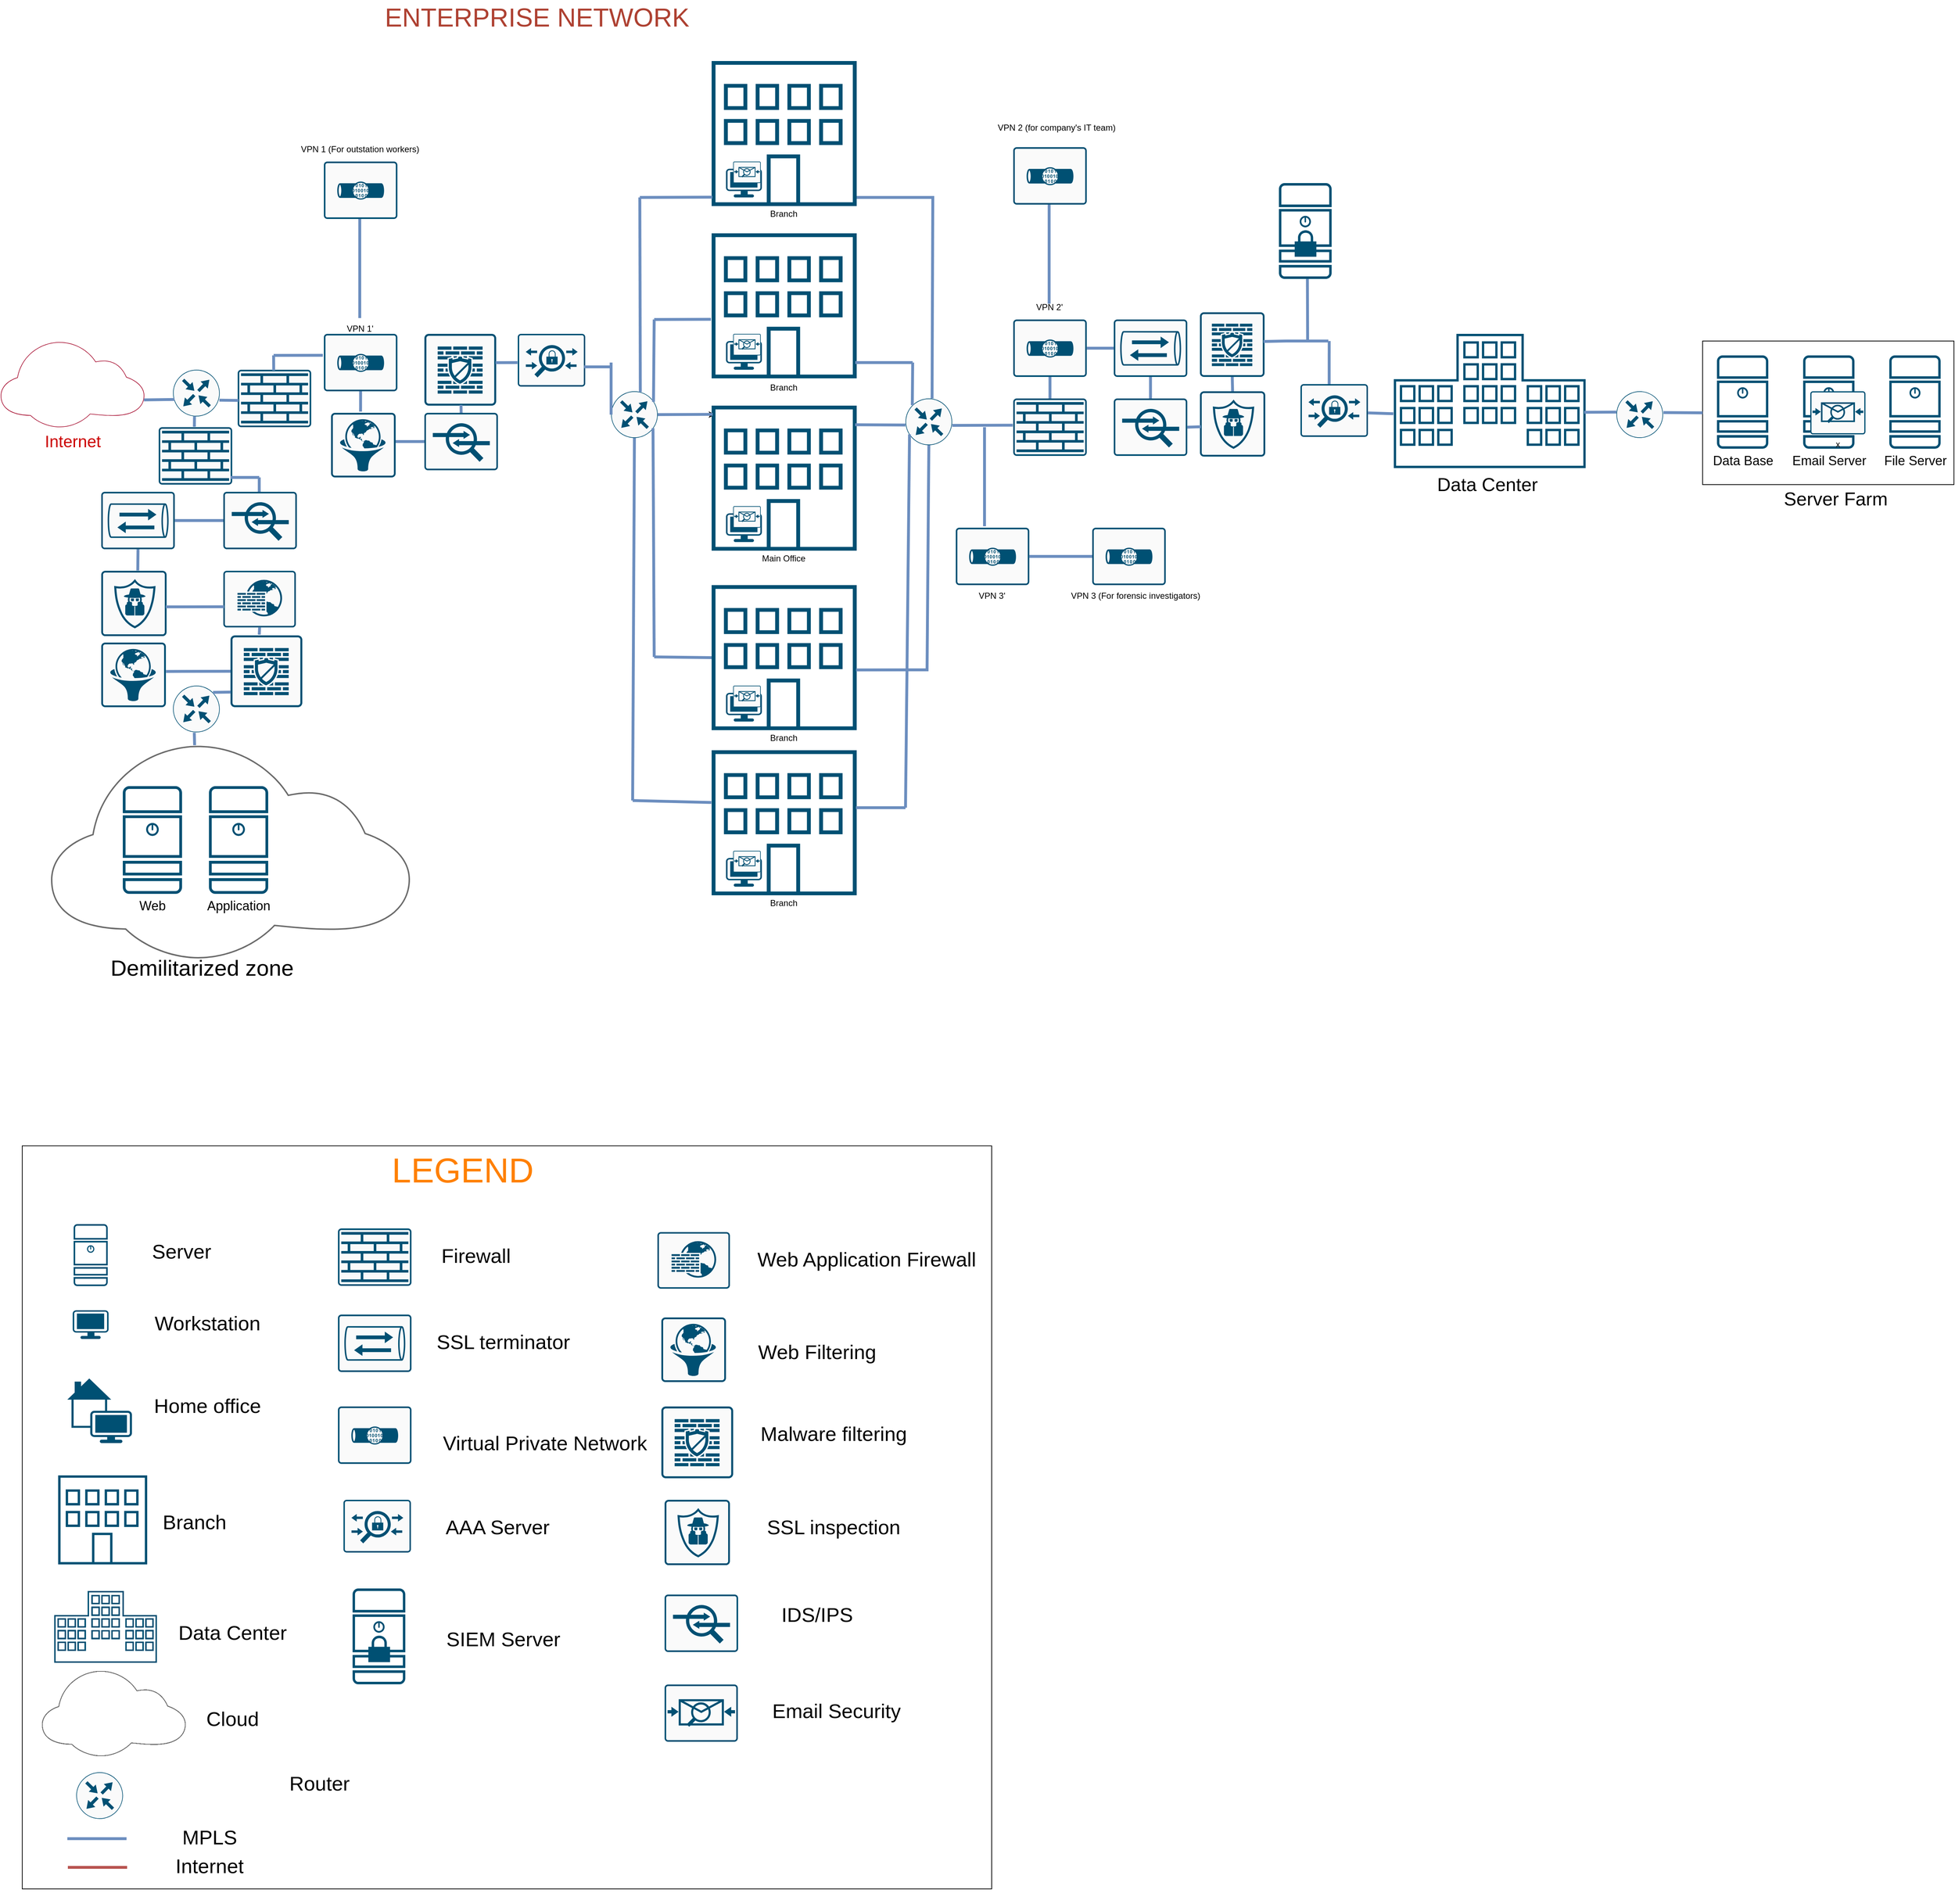 <mxfile version="21.6.8" type="device">
  <diagram id="a45cf8ec-cd66-6f27-3ac3-be6e809c9e4a" name="Page-1">
    <mxGraphModel dx="4153" dy="1623" grid="1" gridSize="10" guides="0" tooltips="1" connect="1" arrows="1" fold="1" page="1" pageScale="1" pageWidth="827" pageHeight="1169" background="none" math="0" shadow="0">
      <root>
        <mxCell id="0" />
        <mxCell id="1" parent="0" />
        <mxCell id="gTKwi0WtYb4K1l9GXwkQ-275" value="" style="points=[[0,0.64,0],[0.2,0.15,0],[0.4,0.01,0],[0.79,0.25,0],[1,0.65,0],[0.8,0.86,0],[0.41,1,0],[0.16,0.86,0]];verticalLabelPosition=bottom;html=1;verticalAlign=top;aspect=fixed;align=center;pointerEvents=1;shape=mxgraph.cisco19.cloud;fillColor=#6B6B6B;strokeColor=none;" parent="1" vertex="1">
          <mxGeometry x="150" y="1050" width="500" height="300" as="geometry" />
        </mxCell>
        <mxCell id="gTKwi0WtYb4K1l9GXwkQ-252" value="" style="rounded=0;whiteSpace=wrap;html=1;fontSize=18;" parent="1" vertex="1">
          <mxGeometry x="2450" y="490" width="350" height="200" as="geometry" />
        </mxCell>
        <mxCell id="JUatKGLZlm-w2R9bg3sv-183" value="" style="rounded=0;whiteSpace=wrap;html=1;" parent="1" vertex="1">
          <mxGeometry x="110" y="1611" width="1350" height="1035" as="geometry" />
        </mxCell>
        <mxCell id="168" value="ENTERPRISE NETWORK" style="text;html=1;strokeColor=none;fillColor=none;align=center;verticalAlign=middle;whiteSpace=wrap;overflow=hidden;shadow=0;fontSize=36;fontColor=#AE4132;fontStyle=0" parent="1" vertex="1">
          <mxGeometry x="137" y="15" width="1380" height="45" as="geometry" />
        </mxCell>
        <mxCell id="171" style="edgeStyle=orthogonalEdgeStyle;rounded=0;jumpStyle=none;html=1;exitX=0;exitY=0.5;entryX=0;entryY=0.5;shadow=0;labelBackgroundColor=none;startArrow=none;startFill=0;endArrow=classic;endFill=1;endSize=6;jettySize=auto;orthogonalLoop=1;strokeColor=#23445D;strokeWidth=2;fillColor=#F08705;fontFamily=Helvetica;fontSize=14;fontColor=#F08705;align=left;fontStyle=0" parent="1" edge="1">
          <mxGeometry relative="1" as="geometry">
            <mxPoint x="337" y="37.5" as="sourcePoint" />
            <mxPoint x="337" y="37.5" as="targetPoint" />
          </mxGeometry>
        </mxCell>
        <mxCell id="8ytA5hsJ40Q7OXs0cWCs-173" value="" style="points=[[0.015,0.015,0],[0.985,0.015,0],[0.985,0.985,0],[0.015,0.985,0],[0.25,0,0],[0.5,0,0],[0.75,0,0],[1,0.25,0],[1,0.5,0],[1,0.75,0],[0.75,1,0],[0.5,1,0],[0.25,1,0],[0,0.75,0],[0,0.5,0],[0,0.25,0]];verticalLabelPosition=bottom;html=1;verticalAlign=top;aspect=fixed;align=center;pointerEvents=1;shape=mxgraph.cisco19.rect;prIcon=firewall;fillColor=#FAFAFA;strokeColor=#005073;" parent="1" vertex="1">
          <mxGeometry x="549.61" y="1726" width="102.39" height="80" as="geometry" />
        </mxCell>
        <mxCell id="8ytA5hsJ40Q7OXs0cWCs-174" value="&lt;font color=&quot;#000000&quot; style=&quot;font-size: 28px&quot;&gt;Firewall&lt;/font&gt;" style="text;html=1;strokeColor=none;fillColor=none;align=center;verticalAlign=middle;whiteSpace=wrap;overflow=hidden;shadow=0;fontSize=36;fontColor=#AE4132;fontStyle=0" parent="1" vertex="1">
          <mxGeometry x="652" y="1706" width="180" height="110" as="geometry" />
        </mxCell>
        <mxCell id="8ytA5hsJ40Q7OXs0cWCs-176" value="" style="points=[[0.015,0.015,0],[0.985,0.015,0],[0.985,0.985,0],[0.015,0.985,0],[0.25,0,0],[0.5,0,0],[0.75,0,0],[1,0.25,0],[1,0.5,0],[1,0.75,0],[0.75,1,0],[0.5,1,0],[0.25,1,0],[0,0.75,0],[0,0.5,0],[0,0.25,0]];verticalLabelPosition=bottom;html=1;verticalAlign=top;aspect=fixed;align=center;pointerEvents=1;shape=mxgraph.cisco19.rect;prIcon=ssl_terminator;fillColor=#FAFAFA;strokeColor=#005073;" parent="1" vertex="1">
          <mxGeometry x="549.61" y="1846" width="102.39" height="80" as="geometry" />
        </mxCell>
        <mxCell id="8ytA5hsJ40Q7OXs0cWCs-177" value="&lt;font color=&quot;#000000&quot; style=&quot;font-size: 28px&quot;&gt;SSL terminator&lt;/font&gt;" style="text;html=1;strokeColor=none;fillColor=none;align=center;verticalAlign=middle;whiteSpace=wrap;overflow=hidden;shadow=0;fontSize=36;fontColor=#AE4132;fontStyle=0" parent="1" vertex="1">
          <mxGeometry x="675.61" y="1826" width="208" height="110" as="geometry" />
        </mxCell>
        <mxCell id="8ytA5hsJ40Q7OXs0cWCs-178" value="" style="points=[[0.015,0.015,0],[0.985,0.015,0],[0.985,0.985,0],[0.015,0.985,0],[0.25,0,0],[0.5,0,0],[0.75,0,0],[1,0.25,0],[1,0.5,0],[1,0.75,0],[0.75,1,0],[0.5,1,0],[0.25,1,0],[0,0.75,0],[0,0.5,0],[0,0.25,0]];verticalLabelPosition=bottom;html=1;verticalAlign=top;aspect=fixed;align=center;pointerEvents=1;shape=mxgraph.cisco19.rect;prIcon=ips_ids;fillColor=#FAFAFA;strokeColor=#005073;" parent="1" vertex="1">
          <mxGeometry x="1004.5" y="2236" width="102.39" height="80" as="geometry" />
        </mxCell>
        <mxCell id="8ytA5hsJ40Q7OXs0cWCs-179" value="&lt;font color=&quot;#000000&quot; style=&quot;font-size: 28px&quot;&gt;IDS/IPS&lt;/font&gt;" style="text;html=1;strokeColor=none;fillColor=none;align=center;verticalAlign=middle;whiteSpace=wrap;overflow=hidden;shadow=0;fontSize=36;fontColor=#AE4132;fontStyle=0" parent="1" vertex="1">
          <mxGeometry x="1126.5" y="2206" width="180" height="110" as="geometry" />
        </mxCell>
        <mxCell id="8ytA5hsJ40Q7OXs0cWCs-180" value="" style="points=[[0.115,0.05,0],[0.335,0,0],[0.98,0.52,0],[1,0.71,0],[0.68,1,0],[0.065,0.76,0],[0,0.33,0],[0.68,0.33,0]];verticalLabelPosition=bottom;html=1;verticalAlign=top;aspect=fixed;align=center;pointerEvents=1;shape=mxgraph.cisco19.home_office;fillColor=#005073;strokeColor=none;" parent="1" vertex="1">
          <mxGeometry x="172.75" y="1935" width="90" height="90" as="geometry" />
        </mxCell>
        <mxCell id="8ytA5hsJ40Q7OXs0cWCs-181" value="&lt;font color=&quot;#000000&quot; style=&quot;font-size: 28px&quot;&gt;Home office&lt;/font&gt;" style="text;html=1;strokeColor=none;fillColor=none;align=center;verticalAlign=middle;whiteSpace=wrap;overflow=hidden;shadow=0;fontSize=36;fontColor=#AE4132;fontStyle=0" parent="1" vertex="1">
          <mxGeometry x="278" y="1915" width="180" height="110" as="geometry" />
        </mxCell>
        <mxCell id="8ytA5hsJ40Q7OXs0cWCs-182" value="" style="points=[[0.5,0,0],[1,0.34,0],[1,1],[0.75,1,0],[0.5,1,0],[0.25,1,0],[0,1,0],[0,0.34,0],[1,0.67,0],[0,0.67,0],[0.325,0,0],[0.675,0,0]];verticalLabelPosition=bottom;html=1;verticalAlign=top;aspect=fixed;align=center;pointerEvents=1;shape=mxgraph.cisco19.data_center;fillColor=#005073;strokeColor=none;" parent="1" vertex="1">
          <mxGeometry x="154.64" y="2231" width="142.86" height="100" as="geometry" />
        </mxCell>
        <mxCell id="8ytA5hsJ40Q7OXs0cWCs-183" value="&lt;font color=&quot;#000000&quot; style=&quot;font-size: 28px&quot;&gt;Data Center&lt;/font&gt;" style="text;html=1;strokeColor=none;fillColor=none;align=center;verticalAlign=middle;whiteSpace=wrap;overflow=hidden;shadow=0;fontSize=36;fontColor=#AE4132;fontStyle=0" parent="1" vertex="1">
          <mxGeometry x="312.5" y="2231" width="180" height="110" as="geometry" />
        </mxCell>
        <mxCell id="8ytA5hsJ40Q7OXs0cWCs-184" value="" style="points=[[0,0.64,0],[0.2,0.15,0],[0.4,0.01,0],[0.79,0.25,0],[1,0.65,0],[0.8,0.86,0],[0.41,1,0],[0.16,0.86,0]];verticalLabelPosition=bottom;html=1;verticalAlign=top;aspect=fixed;align=center;pointerEvents=1;shape=mxgraph.cisco19.cloud;fillColor=#6B6B6B;strokeColor=none;" parent="1" vertex="1">
          <mxGeometry x="137.5" y="2341" width="200" height="120" as="geometry" />
        </mxCell>
        <mxCell id="8ytA5hsJ40Q7OXs0cWCs-185" value="&lt;font color=&quot;#000000&quot; style=&quot;font-size: 28px&quot;&gt;Cloud&lt;/font&gt;" style="text;html=1;strokeColor=none;fillColor=none;align=center;verticalAlign=middle;whiteSpace=wrap;overflow=hidden;shadow=0;fontSize=36;fontColor=#AE4132;fontStyle=0" parent="1" vertex="1">
          <mxGeometry x="312.5" y="2351" width="180" height="110" as="geometry" />
        </mxCell>
        <mxCell id="8ytA5hsJ40Q7OXs0cWCs-188" value="" style="points=[[0.015,0.015,0],[0.985,0.015,0],[0.985,0.985,0],[0.015,0.985,0],[0.25,0,0],[0.5,0,0],[0.75,0,0],[1,0.25,0],[1,0.5,0],[1,0.75,0],[0.75,1,0],[0.5,1,0],[0.25,1,0],[0,0.75,0],[0,0.5,0],[0,0.25,0]];verticalLabelPosition=bottom;html=1;verticalAlign=top;aspect=fixed;align=center;pointerEvents=1;shape=mxgraph.cisco19.rect;prIcon=virtual_private_network2;fillColor=#FAFAFA;strokeColor=#005073;" parent="1" vertex="1">
          <mxGeometry x="549.61" y="1974" width="102.4" height="80" as="geometry" />
        </mxCell>
        <mxCell id="8ytA5hsJ40Q7OXs0cWCs-189" value="&lt;font color=&quot;#000000&quot; style=&quot;font-size: 28px&quot;&gt;Virtual Private Network&lt;/font&gt;" style="text;html=1;strokeColor=none;fillColor=none;align=center;verticalAlign=middle;whiteSpace=wrap;overflow=hidden;shadow=0;fontSize=36;fontColor=#AE4132;fontStyle=0" parent="1" vertex="1">
          <mxGeometry x="691.61" y="1967" width="292" height="110" as="geometry" />
        </mxCell>
        <mxCell id="8ytA5hsJ40Q7OXs0cWCs-192" value="" style="points=[[0.015,0.015,0],[0.985,0.015,0],[0.985,0.985,0],[0.015,0.985,0],[0.25,0,0],[0.5,0,0],[0.75,0,0],[1,0.25,0],[1,0.5,0],[1,0.75,0],[0.75,1,0],[0.5,1,0],[0.25,1,0],[0,0.75,0],[0,0.5,0],[0,0.25,0]];verticalLabelPosition=bottom;html=1;verticalAlign=top;aspect=fixed;align=center;pointerEvents=1;shape=mxgraph.cisco19.rect;prIcon=acs;fillColor=#FAFAFA;strokeColor=#005073;" parent="1" vertex="1">
          <mxGeometry x="557.25" y="2104" width="94" height="73.44" as="geometry" />
        </mxCell>
        <mxCell id="8ytA5hsJ40Q7OXs0cWCs-193" value="&lt;font color=&quot;#000000&quot; style=&quot;font-size: 28px&quot;&gt;AAA Server&lt;/font&gt;" style="text;html=1;strokeColor=none;fillColor=none;align=center;verticalAlign=middle;whiteSpace=wrap;overflow=hidden;shadow=0;fontSize=36;fontColor=#AE4132;fontStyle=0" parent="1" vertex="1">
          <mxGeometry x="585.75" y="2084" width="372" height="110" as="geometry" />
        </mxCell>
        <mxCell id="8ytA5hsJ40Q7OXs0cWCs-211" value="&lt;font style=&quot;font-size: 48px;&quot; color=&quot;#ff8000&quot;&gt;LEGEND&lt;/font&gt;" style="text;html=1;strokeColor=none;fillColor=none;align=center;verticalAlign=middle;whiteSpace=wrap;overflow=hidden;shadow=0;fontSize=48;fontColor=#AE4132;fontStyle=0" parent="1" vertex="1">
          <mxGeometry x="615" y="1590" width="217" height="110" as="geometry" />
        </mxCell>
        <mxCell id="JUatKGLZlm-w2R9bg3sv-186" value="" style="points=[[0.015,0.015,0],[0.985,0.015,0],[0.985,0.985,0],[0.015,0.985,0],[0.25,0,0],[0.5,0,0],[0.75,0,0],[1,0.25,0],[1,0.5,0],[1,0.75,0],[0.75,1,0],[0.5,1,0],[0.25,1,0],[0,0.75,0],[0,0.5,0],[0,0.25,0]];verticalLabelPosition=bottom;html=1;verticalAlign=top;aspect=fixed;align=center;pointerEvents=1;shape=mxgraph.cisco19.rect;prIcon=web_reputation_filtering;fillColor=#FAFAFA;strokeColor=#005073;" parent="1" vertex="1">
          <mxGeometry x="1000" y="1850" width="90" height="90" as="geometry" />
        </mxCell>
        <mxCell id="JUatKGLZlm-w2R9bg3sv-187" value="&lt;font color=&quot;#000000&quot; style=&quot;font-size: 28px&quot;&gt;Web Filtering&lt;/font&gt;" style="text;html=1;strokeColor=none;fillColor=none;align=center;verticalAlign=middle;whiteSpace=wrap;overflow=hidden;shadow=0;fontSize=36;fontColor=#AE4132;fontStyle=0" parent="1" vertex="1">
          <mxGeometry x="1030.5" y="1840" width="372" height="110" as="geometry" />
        </mxCell>
        <mxCell id="J81wUxFSy3zEdTalY9jt-172" value="" style="points=[[0.015,0.015,0],[0.985,0.015,0],[0.985,0.985,0],[0.015,0.985,0],[0.25,0,0],[0.5,0,0],[0.75,0,0],[1,0.25,0],[1,0.5,0],[1,0.75,0],[0.75,1,0],[0.5,1,0],[0.25,1,0],[0,0.75,0],[0,0.5,0],[0,0.25,0]];verticalLabelPosition=bottom;html=1;verticalAlign=top;aspect=fixed;align=center;pointerEvents=1;shape=mxgraph.cisco19.rect;prIcon=web_application_firewall;fillColor=#FAFAFA;strokeColor=#005073;" parent="1" vertex="1">
          <mxGeometry x="994.5" y="1731.1" width="101" height="78.9" as="geometry" />
        </mxCell>
        <mxCell id="J81wUxFSy3zEdTalY9jt-174" value="&lt;font color=&quot;#000000&quot; style=&quot;font-size: 28px&quot;&gt;Web Application Firewall&lt;/font&gt;" style="text;html=1;strokeColor=none;fillColor=none;align=center;verticalAlign=middle;whiteSpace=wrap;overflow=hidden;shadow=0;fontSize=36;fontColor=#AE4132;fontStyle=0" parent="1" vertex="1">
          <mxGeometry x="1100" y="1711" width="372" height="110" as="geometry" />
        </mxCell>
        <mxCell id="J81wUxFSy3zEdTalY9jt-175" value="&lt;font color=&quot;#000000&quot; style=&quot;font-size: 28px&quot;&gt;Malware filtering&lt;/font&gt;" style="text;html=1;strokeColor=none;fillColor=none;align=center;verticalAlign=middle;whiteSpace=wrap;overflow=hidden;shadow=0;fontSize=36;fontColor=#AE4132;fontStyle=0" parent="1" vertex="1">
          <mxGeometry x="1054" y="1954" width="372" height="110" as="geometry" />
        </mxCell>
        <mxCell id="J81wUxFSy3zEdTalY9jt-176" value="" style="points=[[0.015,0.015,0],[0.985,0.015,0],[0.985,0.985,0],[0.015,0.985,0],[0.25,0,0],[0.5,0,0],[0.75,0,0],[1,0.25,0],[1,0.5,0],[1,0.75,0],[0.75,1,0],[0.5,1,0],[0.25,1,0],[0,0.75,0],[0,0.5,0],[0,0.25,0]];verticalLabelPosition=bottom;html=1;verticalAlign=top;aspect=fixed;align=center;pointerEvents=1;shape=mxgraph.cisco19.rect;prIcon=anti_malware2;fillColor=#FAFAFA;strokeColor=#005073;" parent="1" vertex="1">
          <mxGeometry x="1000" y="1974" width="100" height="100" as="geometry" />
        </mxCell>
        <mxCell id="J81wUxFSy3zEdTalY9jt-177" value="" style="points=[[0.015,0.015,0],[0.985,0.015,0],[0.985,0.985,0],[0.015,0.985,0],[0.25,0,0],[0.5,0,0],[0.75,0,0],[1,0.25,0],[1,0.5,0],[1,0.75,0],[0.75,1,0],[0.5,1,0],[0.25,1,0],[0,0.75,0],[0,0.5,0],[0,0.25,0]];verticalLabelPosition=bottom;html=1;verticalAlign=top;aspect=fixed;align=center;pointerEvents=1;shape=mxgraph.cisco19.rect;prIcon=next_generation_intrusion_prevention_system;fillColor=#FAFAFA;strokeColor=#005073;" parent="1" vertex="1">
          <mxGeometry x="1004.5" y="2104" width="91" height="91" as="geometry" />
        </mxCell>
        <mxCell id="J81wUxFSy3zEdTalY9jt-178" value="&lt;font color=&quot;#000000&quot; style=&quot;font-size: 28px&quot;&gt;SSL inspection&lt;/font&gt;" style="text;html=1;strokeColor=none;fillColor=none;align=center;verticalAlign=middle;whiteSpace=wrap;overflow=hidden;shadow=0;fontSize=36;fontColor=#AE4132;fontStyle=0" parent="1" vertex="1">
          <mxGeometry x="1054" y="2084" width="372" height="110" as="geometry" />
        </mxCell>
        <mxCell id="ROe8e-lJCwvhkLjui_l0-172" value="" style="points=[[0,0,0],[0.25,0,0],[0.5,0,0],[0.75,0,0],[1,0,0],[1,0.25,0],[1,0.5,0],[1,0.75,0],[1,1,0],[0.75,1,0],[0.5,1,0],[0.25,1,0],[0,1,0],[0,0.75,0],[0,0.5,0],[0,0.25,0]];verticalLabelPosition=bottom;html=1;verticalAlign=top;aspect=fixed;align=center;pointerEvents=1;shape=mxgraph.cisco19.branch;fillColor=#005073;strokeColor=none;" parent="1" vertex="1">
          <mxGeometry x="1070" y="100" width="202" height="202" as="geometry" />
        </mxCell>
        <mxCell id="ROe8e-lJCwvhkLjui_l0-174" value="" style="points=[[0.03,0.03,0],[0.5,0,0],[0.97,0.03,0],[1,0.4,0],[0.97,0.745,0],[0.5,1,0],[0.03,0.745,0],[0,0.4,0]];verticalLabelPosition=bottom;html=1;verticalAlign=top;aspect=fixed;align=center;pointerEvents=1;shape=mxgraph.cisco19.workstation;fillColor=#005073;strokeColor=none;" parent="1" vertex="1">
          <mxGeometry x="1090" y="250" width="50" height="40" as="geometry" />
        </mxCell>
        <mxCell id="ROe8e-lJCwvhkLjui_l0-181" value="" style="points=[[0.015,0.015,0],[0.985,0.015,0],[0.985,0.985,0],[0.015,0.985,0],[0.25,0,0],[0.5,0,0],[0.75,0,0],[1,0.25,0],[1,0.5,0],[1,0.75,0],[0.75,1,0],[0.5,1,0],[0.25,1,0],[0,0.75,0],[0,0.5,0],[0,0.25,0]];verticalLabelPosition=bottom;html=1;verticalAlign=top;aspect=fixed;align=center;pointerEvents=1;shape=mxgraph.cisco19.server;fillColor=#005073;strokeColor=none;" parent="1" vertex="1">
          <mxGeometry x="181.5" y="1720" width="47.5" height="86.36" as="geometry" />
        </mxCell>
        <mxCell id="ROe8e-lJCwvhkLjui_l0-182" value="&lt;font color=&quot;#000000&quot; style=&quot;font-size: 28px&quot;&gt;Server&lt;/font&gt;" style="text;html=1;strokeColor=none;fillColor=none;align=center;verticalAlign=middle;whiteSpace=wrap;overflow=hidden;shadow=0;fontSize=36;fontColor=#AE4132;fontStyle=0" parent="1" vertex="1">
          <mxGeometry x="241.5" y="1700" width="180" height="110" as="geometry" />
        </mxCell>
        <mxCell id="ROe8e-lJCwvhkLjui_l0-183" value="" style="points=[[0.03,0.03,0],[0.5,0,0],[0.97,0.03,0],[1,0.4,0],[0.97,0.745,0],[0.5,1,0],[0.03,0.745,0],[0,0.4,0]];verticalLabelPosition=bottom;html=1;verticalAlign=top;aspect=fixed;align=center;pointerEvents=1;shape=mxgraph.cisco19.workstation;fillColor=#005073;strokeColor=none;" parent="1" vertex="1">
          <mxGeometry x="180.25" y="1840" width="50" height="40" as="geometry" />
        </mxCell>
        <mxCell id="ROe8e-lJCwvhkLjui_l0-184" value="&lt;font color=&quot;#000000&quot; style=&quot;font-size: 28px&quot;&gt;Workstation&lt;/font&gt;" style="text;html=1;strokeColor=none;fillColor=none;align=center;verticalAlign=middle;whiteSpace=wrap;overflow=hidden;shadow=0;fontSize=36;fontColor=#AE4132;fontStyle=0" parent="1" vertex="1">
          <mxGeometry x="278" y="1800" width="180" height="110" as="geometry" />
        </mxCell>
        <mxCell id="ROe8e-lJCwvhkLjui_l0-185" value="" style="points=[[0,0,0],[0.25,0,0],[0.5,0,0],[0.75,0,0],[1,0,0],[1,0.25,0],[1,0.5,0],[1,0.75,0],[1,1,0],[0.75,1,0],[0.5,1,0],[0.25,1,0],[0,1,0],[0,0.75,0],[0,0.5,0],[0,0.25,0]];verticalLabelPosition=bottom;html=1;verticalAlign=top;aspect=fixed;align=center;pointerEvents=1;shape=mxgraph.cisco19.branch;fillColor=#005073;strokeColor=none;" parent="1" vertex="1">
          <mxGeometry x="160" y="2070" width="124" height="124" as="geometry" />
        </mxCell>
        <mxCell id="ROe8e-lJCwvhkLjui_l0-186" value="&lt;font color=&quot;#000000&quot; style=&quot;font-size: 28px&quot;&gt;Branch&lt;/font&gt;" style="text;html=1;strokeColor=none;fillColor=none;align=center;verticalAlign=middle;whiteSpace=wrap;overflow=hidden;shadow=0;fontSize=36;fontColor=#AE4132;fontStyle=0" parent="1" vertex="1">
          <mxGeometry x="260" y="2077" width="180" height="110" as="geometry" />
        </mxCell>
        <mxCell id="ROe8e-lJCwvhkLjui_l0-187" value="" style="points=[[0,0.64,0],[0.2,0.15,0],[0.4,0.01,0],[0.79,0.25,0],[1,0.65,0],[0.8,0.86,0],[0.41,1,0],[0.16,0.86,0]];verticalLabelPosition=bottom;html=1;verticalAlign=top;aspect=fixed;align=center;pointerEvents=1;shape=mxgraph.cisco19.cloud;fillColor=#6B6B6B;strokeColor=none;" parent="1" vertex="1">
          <mxGeometry x="137.5" y="2341" width="200" height="120" as="geometry" />
        </mxCell>
        <mxCell id="ROe8e-lJCwvhkLjui_l0-189" value="" style="points=[[0,0.64,0],[0.2,0.15,0],[0.4,0.01,0],[0.79,0.25,0],[1,0.65,0],[0.8,0.86,0],[0.41,1,0],[0.16,0.86,0]];verticalLabelPosition=bottom;html=1;verticalAlign=top;aspect=fixed;align=center;pointerEvents=1;shape=mxgraph.cisco19.cloud;fillColor=#6B6B6B;strokeColor=none;" parent="1" vertex="1">
          <mxGeometry x="137.5" y="2341" width="200" height="120" as="geometry" />
        </mxCell>
        <mxCell id="ROe8e-lJCwvhkLjui_l0-191" value="" style="points=[[0,0.64,0],[0.2,0.15,0],[0.4,0.01,0],[0.79,0.25,0],[1,0.65,0],[0.8,0.86,0],[0.41,1,0],[0.16,0.86,0]];verticalLabelPosition=bottom;html=1;verticalAlign=top;aspect=fixed;align=center;pointerEvents=1;shape=mxgraph.cisco19.cloud;fillColor=#6B6B6B;strokeColor=none;" parent="1" vertex="1">
          <mxGeometry x="137.5" y="2341" width="200" height="120" as="geometry" />
        </mxCell>
        <mxCell id="ROe8e-lJCwvhkLjui_l0-193" value="" style="points=[[0,0.64,0],[0.2,0.15,0],[0.4,0.01,0],[0.79,0.25,0],[1,0.65,0],[0.8,0.86,0],[0.41,1,0],[0.16,0.86,0]];verticalLabelPosition=bottom;html=1;verticalAlign=top;aspect=fixed;align=center;pointerEvents=1;shape=mxgraph.cisco19.cloud;fillColor=#6B6B6B;strokeColor=none;" parent="1" vertex="1">
          <mxGeometry x="137.5" y="2341" width="200" height="120" as="geometry" />
        </mxCell>
        <mxCell id="ROe8e-lJCwvhkLjui_l0-195" value="" style="points=[[0,0.64,0],[0.2,0.15,0],[0.4,0.01,0],[0.79,0.25,0],[1,0.65,0],[0.8,0.86,0],[0.41,1,0],[0.16,0.86,0]];verticalLabelPosition=bottom;html=1;verticalAlign=top;aspect=fixed;align=center;pointerEvents=1;shape=mxgraph.cisco19.cloud;fillColor=#6B6B6B;strokeColor=none;" parent="1" vertex="1">
          <mxGeometry x="137.5" y="2341" width="200" height="120" as="geometry" />
        </mxCell>
        <mxCell id="ROe8e-lJCwvhkLjui_l0-197" value="" style="points=[[0,0.64,0],[0.2,0.15,0],[0.4,0.01,0],[0.79,0.25,0],[1,0.65,0],[0.8,0.86,0],[0.41,1,0],[0.16,0.86,0]];verticalLabelPosition=bottom;html=1;verticalAlign=top;aspect=fixed;align=center;pointerEvents=1;shape=mxgraph.cisco19.cloud;fillColor=#6B6B6B;strokeColor=none;" parent="1" vertex="1">
          <mxGeometry x="137.5" y="2341" width="200" height="120" as="geometry" />
        </mxCell>
        <mxCell id="ROe8e-lJCwvhkLjui_l0-199" value="" style="points=[[0.5,0,0],[1,0.34,0],[1,1],[0.75,1,0],[0.5,1,0],[0.25,1,0],[0,1,0],[0,0.34,0],[1,0.67,0],[0,0.67,0],[0.325,0,0],[0.675,0,0]];verticalLabelPosition=bottom;html=1;verticalAlign=top;aspect=fixed;align=center;pointerEvents=1;shape=mxgraph.cisco19.data_center;fillColor=#005073;strokeColor=none;" parent="1" vertex="1">
          <mxGeometry x="154.64" y="2231" width="142.86" height="100" as="geometry" />
        </mxCell>
        <mxCell id="ROe8e-lJCwvhkLjui_l0-200" value="" style="points=[[0,0.64,0],[0.2,0.15,0],[0.4,0.01,0],[0.79,0.25,0],[1,0.65,0],[0.8,0.86,0],[0.41,1,0],[0.16,0.86,0]];verticalLabelPosition=bottom;html=1;verticalAlign=top;aspect=fixed;align=center;pointerEvents=1;shape=mxgraph.cisco19.cloud;fillColor=#6B6B6B;strokeColor=none;" parent="1" vertex="1">
          <mxGeometry x="137.5" y="2341" width="200" height="120" as="geometry" />
        </mxCell>
        <mxCell id="ROe8e-lJCwvhkLjui_l0-202" value="" style="points=[[0.5,0,0],[1,0.34,0],[1,1],[0.75,1,0],[0.5,1,0],[0.25,1,0],[0,1,0],[0,0.34,0],[1,0.67,0],[0,0.67,0],[0.325,0,0],[0.675,0,0]];verticalLabelPosition=bottom;html=1;verticalAlign=top;aspect=fixed;align=center;pointerEvents=1;shape=mxgraph.cisco19.data_center;fillColor=#005073;strokeColor=none;" parent="1" vertex="1">
          <mxGeometry x="154.64" y="2231" width="142.86" height="100" as="geometry" />
        </mxCell>
        <mxCell id="ROe8e-lJCwvhkLjui_l0-203" value="" style="points=[[0,0.64,0],[0.2,0.15,0],[0.4,0.01,0],[0.79,0.25,0],[1,0.65,0],[0.8,0.86,0],[0.41,1,0],[0.16,0.86,0]];verticalLabelPosition=bottom;html=1;verticalAlign=top;aspect=fixed;align=center;pointerEvents=1;shape=mxgraph.cisco19.cloud;fillColor=#6B6B6B;strokeColor=none;" parent="1" vertex="1">
          <mxGeometry x="137.5" y="2341" width="200" height="120" as="geometry" />
        </mxCell>
        <mxCell id="ROe8e-lJCwvhkLjui_l0-205" value="" style="points=[[0.5,0,0],[1,0.34,0],[1,1],[0.75,1,0],[0.5,1,0],[0.25,1,0],[0,1,0],[0,0.34,0],[1,0.67,0],[0,0.67,0],[0.325,0,0],[0.675,0,0]];verticalLabelPosition=bottom;html=1;verticalAlign=top;aspect=fixed;align=center;pointerEvents=1;shape=mxgraph.cisco19.data_center;fillColor=#005073;strokeColor=none;" parent="1" vertex="1">
          <mxGeometry x="154.64" y="2231" width="142.86" height="100" as="geometry" />
        </mxCell>
        <mxCell id="ROe8e-lJCwvhkLjui_l0-206" value="" style="points=[[0,0.64,0],[0.2,0.15,0],[0.4,0.01,0],[0.79,0.25,0],[1,0.65,0],[0.8,0.86,0],[0.41,1,0],[0.16,0.86,0]];verticalLabelPosition=bottom;html=1;verticalAlign=top;aspect=fixed;align=center;pointerEvents=1;shape=mxgraph.cisco19.cloud;fillColor=#6B6B6B;strokeColor=none;" parent="1" vertex="1">
          <mxGeometry x="137.5" y="2341" width="200" height="120" as="geometry" />
        </mxCell>
        <mxCell id="ROe8e-lJCwvhkLjui_l0-208" value="" style="points=[[0.5,0,0],[1,0.34,0],[1,1],[0.75,1,0],[0.5,1,0],[0.25,1,0],[0,1,0],[0,0.34,0],[1,0.67,0],[0,0.67,0],[0.325,0,0],[0.675,0,0]];verticalLabelPosition=bottom;html=1;verticalAlign=top;aspect=fixed;align=center;pointerEvents=1;shape=mxgraph.cisco19.data_center;fillColor=#005073;strokeColor=none;" parent="1" vertex="1">
          <mxGeometry x="154.64" y="2231" width="142.86" height="100" as="geometry" />
        </mxCell>
        <mxCell id="ROe8e-lJCwvhkLjui_l0-209" value="" style="points=[[0.5,0,0],[1,0.5,0],[0.5,1,0],[0,0.5,0],[0.145,0.145,0],[0.856,0.145,0],[0.855,0.856,0],[0.145,0.855,0]];verticalLabelPosition=bottom;html=1;verticalAlign=top;aspect=fixed;align=center;pointerEvents=1;shape=mxgraph.cisco19.rect;prIcon=router;fillColor=#FAFAFA;strokeColor=#005073;" parent="1" vertex="1">
          <mxGeometry x="185.25" y="2483.5" width="65" height="65" as="geometry" />
        </mxCell>
        <mxCell id="ROe8e-lJCwvhkLjui_l0-210" value="&lt;font color=&quot;#000000&quot; style=&quot;font-size: 28px&quot;&gt;Router&lt;/font&gt;" style="text;html=1;strokeColor=none;fillColor=none;align=center;verticalAlign=middle;whiteSpace=wrap;overflow=hidden;shadow=0;fontSize=36;fontColor=#AE4132;fontStyle=0" parent="1" vertex="1">
          <mxGeometry x="337.5" y="2441" width="372" height="110" as="geometry" />
        </mxCell>
        <mxCell id="ROe8e-lJCwvhkLjui_l0-213" value="" style="endArrow=none;html=1;fillColor=#dae8fc;strokeColor=#6c8ebf;endSize=11;startSize=13;strokeWidth=4;" parent="1" edge="1">
          <mxGeometry width="50" height="50" relative="1" as="geometry">
            <mxPoint x="172.75" y="2576" as="sourcePoint" />
            <mxPoint x="255.25" y="2576" as="targetPoint" />
          </mxGeometry>
        </mxCell>
        <mxCell id="ROe8e-lJCwvhkLjui_l0-214" value="" style="endArrow=none;html=1;fillColor=#f8cecc;strokeColor=#b85450;strokeWidth=4;" parent="1" edge="1">
          <mxGeometry width="50" height="50" relative="1" as="geometry">
            <mxPoint x="173.5" y="2616" as="sourcePoint" />
            <mxPoint x="256" y="2616" as="targetPoint" />
          </mxGeometry>
        </mxCell>
        <mxCell id="ROe8e-lJCwvhkLjui_l0-215" value="&lt;font color=&quot;#000000&quot; style=&quot;font-size: 28px&quot;&gt;MPLS&lt;/font&gt;" style="text;html=1;strokeColor=none;fillColor=none;align=center;verticalAlign=middle;whiteSpace=wrap;overflow=hidden;shadow=0;fontSize=36;fontColor=#AE4132;fontStyle=0" parent="1" vertex="1">
          <mxGeometry x="185.25" y="2516" width="372" height="110" as="geometry" />
        </mxCell>
        <mxCell id="ROe8e-lJCwvhkLjui_l0-216" value="&lt;font color=&quot;#000000&quot; style=&quot;font-size: 28px&quot;&gt;Internet&lt;/font&gt;" style="text;html=1;strokeColor=none;fillColor=none;align=center;verticalAlign=middle;whiteSpace=wrap;overflow=hidden;shadow=0;fontSize=36;fontColor=#AE4132;fontStyle=0" parent="1" vertex="1">
          <mxGeometry x="185.25" y="2556" width="372" height="110" as="geometry" />
        </mxCell>
        <mxCell id="ROe8e-lJCwvhkLjui_l0-219" value="&lt;font style=&quot;font-size: 23px;&quot; color=&quot;#cc0000&quot;&gt;Internet&lt;/font&gt;" style="points=[[0,0.64,0],[0.2,0.15,0],[0.4,0.01,0],[0.79,0.25,0],[1,0.65,0],[0.8,0.86,0],[0.41,1,0],[0.16,0.86,0]];verticalLabelPosition=bottom;html=1;verticalAlign=top;aspect=fixed;align=center;pointerEvents=1;shape=mxgraph.cisco19.cloud;fillColor=#a20025;strokeColor=#6F0000;fontColor=#ffffff;fontSize=23;" parent="1" vertex="1">
          <mxGeometry x="80" y="490" width="200" height="120" as="geometry" />
        </mxCell>
        <mxCell id="ROe8e-lJCwvhkLjui_l0-220" value="" style="points=[[0.015,0.015,0],[0.985,0.015,0],[0.985,0.985,0],[0.015,0.985,0],[0.25,0,0],[0.5,0,0],[0.75,0,0],[1,0.25,0],[1,0.5,0],[1,0.75,0],[0.75,1,0],[0.5,1,0],[0.25,1,0],[0,0.75,0],[0,0.5,0],[0,0.25,0]];verticalLabelPosition=bottom;html=1;verticalAlign=top;aspect=fixed;align=center;pointerEvents=1;shape=mxgraph.cisco19.secure_server;fillColor=#005073;strokeColor=none;" parent="1" vertex="1">
          <mxGeometry x="570" y="2227.5" width="73.43" height="133.51" as="geometry" />
        </mxCell>
        <mxCell id="ROe8e-lJCwvhkLjui_l0-221" value="&lt;font color=&quot;#000000&quot; style=&quot;font-size: 28px&quot;&gt;SIEM Server&lt;/font&gt;" style="text;html=1;strokeColor=none;fillColor=none;align=center;verticalAlign=middle;whiteSpace=wrap;overflow=hidden;shadow=0;fontSize=36;fontColor=#AE4132;fontStyle=0" parent="1" vertex="1">
          <mxGeometry x="593.61" y="2240" width="372" height="110" as="geometry" />
        </mxCell>
        <mxCell id="ROe8e-lJCwvhkLjui_l0-222" value="" style="points=[[0.015,0.015,0],[0.985,0.015,0],[0.985,0.985,0],[0.015,0.985,0],[0.25,0,0],[0.5,0,0],[0.75,0,0],[1,0.25,0],[1,0.5,0],[1,0.75,0],[0.75,1,0],[0.5,1,0],[0.25,1,0],[0,0.75,0],[0,0.5,0],[0,0.25,0]];verticalLabelPosition=bottom;html=1;verticalAlign=top;aspect=fixed;align=center;pointerEvents=1;shape=mxgraph.cisco19.rect;prIcon=email_security;fillColor=#FAFAFA;strokeColor=#005073;" parent="1" vertex="1">
          <mxGeometry x="1004.5" y="2361.31" width="102" height="79.69" as="geometry" />
        </mxCell>
        <mxCell id="ROe8e-lJCwvhkLjui_l0-223" value="&lt;font color=&quot;#000000&quot; style=&quot;font-size: 28px&quot;&gt;Email Security&lt;/font&gt;" style="text;html=1;strokeColor=none;fillColor=none;align=center;verticalAlign=middle;whiteSpace=wrap;overflow=hidden;shadow=0;fontSize=36;fontColor=#AE4132;fontStyle=0" parent="1" vertex="1">
          <mxGeometry x="1126.5" y="2340" width="233.5" height="110" as="geometry" />
        </mxCell>
        <mxCell id="gTKwi0WtYb4K1l9GXwkQ-181" value="" style="points=[[0.015,0.015,0],[0.985,0.015,0],[0.985,0.985,0],[0.015,0.985,0],[0.25,0,0],[0.5,0,0],[0.75,0,0],[1,0.25,0],[1,0.5,0],[1,0.75,0],[0.75,1,0],[0.5,1,0],[0.25,1,0],[0,0.75,0],[0,0.5,0],[0,0.25,0]];verticalLabelPosition=bottom;html=1;verticalAlign=top;aspect=fixed;align=center;pointerEvents=1;shape=mxgraph.cisco19.rect;prIcon=virtual_private_network2;fillColor=#FAFAFA;strokeColor=#005073;" parent="1" vertex="1">
          <mxGeometry x="530" y="480" width="102.4" height="80" as="geometry" />
        </mxCell>
        <mxCell id="gTKwi0WtYb4K1l9GXwkQ-175" value="" style="points=[[0.015,0.015,0],[0.985,0.015,0],[0.985,0.985,0],[0.015,0.985,0],[0.25,0,0],[0.5,0,0],[0.75,0,0],[1,0.25,0],[1,0.5,0],[1,0.75,0],[0.75,1,0],[0.5,1,0],[0.25,1,0],[0,0.75,0],[0,0.5,0],[0,0.25,0]];verticalLabelPosition=bottom;html=1;verticalAlign=top;aspect=fixed;align=center;pointerEvents=1;shape=mxgraph.cisco19.rect;prIcon=anti_malware2;fillColor=#FAFAFA;strokeColor=#005073;" parent="1" vertex="1">
          <mxGeometry x="670" y="480" width="100" height="100" as="geometry" />
        </mxCell>
        <mxCell id="gTKwi0WtYb4K1l9GXwkQ-173" value="" style="points=[[0.5,0,0],[1,0.5,0],[0.5,1,0],[0,0.5,0],[0.145,0.145,0],[0.856,0.145,0],[0.855,0.856,0],[0.145,0.855,0]];verticalLabelPosition=bottom;html=1;verticalAlign=top;aspect=fixed;align=center;pointerEvents=1;shape=mxgraph.cisco19.rect;prIcon=router;fillColor=#FAFAFA;strokeColor=#005073;" parent="1" vertex="1">
          <mxGeometry x="320" y="530" width="65" height="65" as="geometry" />
        </mxCell>
        <mxCell id="gTKwi0WtYb4K1l9GXwkQ-187" value="" style="points=[[0.015,0.015,0],[0.985,0.015,0],[0.985,0.985,0],[0.015,0.985,0],[0.25,0,0],[0.5,0,0],[0.75,0,0],[1,0.25,0],[1,0.5,0],[1,0.75,0],[0.75,1,0],[0.5,1,0],[0.25,1,0],[0,0.75,0],[0,0.5,0],[0,0.25,0]];verticalLabelPosition=bottom;html=1;verticalAlign=top;aspect=fixed;align=center;pointerEvents=1;shape=mxgraph.cisco19.rect;prIcon=firewall;fillColor=#FAFAFA;strokeColor=#005073;" parent="1" vertex="1">
          <mxGeometry x="410.0" y="530" width="102.39" height="80" as="geometry" />
        </mxCell>
        <mxCell id="gTKwi0WtYb4K1l9GXwkQ-191" value="" style="points=[[0.015,0.015,0],[0.985,0.015,0],[0.985,0.985,0],[0.015,0.985,0],[0.25,0,0],[0.5,0,0],[0.75,0,0],[1,0.25,0],[1,0.5,0],[1,0.75,0],[0.75,1,0],[0.5,1,0],[0.25,1,0],[0,0.75,0],[0,0.5,0],[0,0.25,0]];verticalLabelPosition=bottom;html=1;verticalAlign=top;aspect=fixed;align=center;pointerEvents=1;shape=mxgraph.cisco19.rect;prIcon=acs;fillColor=#FAFAFA;strokeColor=#005073;" parent="1" vertex="1">
          <mxGeometry x="800" y="480" width="94" height="73.44" as="geometry" />
        </mxCell>
        <mxCell id="Rn4BWPrNsbCr0oajYnuM-173" value="" style="edgeStyle=orthogonalEdgeStyle;rounded=0;orthogonalLoop=1;jettySize=auto;html=1;" parent="1" source="gTKwi0WtYb4K1l9GXwkQ-192" edge="1">
          <mxGeometry relative="1" as="geometry">
            <mxPoint x="1075" y="592.5" as="targetPoint" />
          </mxGeometry>
        </mxCell>
        <mxCell id="gTKwi0WtYb4K1l9GXwkQ-192" value="" style="points=[[0.5,0,0],[1,0.5,0],[0.5,1,0],[0,0.5,0],[0.145,0.145,0],[0.856,0.145,0],[0.855,0.856,0],[0.145,0.855,0]];verticalLabelPosition=bottom;html=1;verticalAlign=top;aspect=fixed;align=center;pointerEvents=1;shape=mxgraph.cisco19.rect;prIcon=router;fillColor=#FAFAFA;strokeColor=#005073;" parent="1" vertex="1">
          <mxGeometry x="930" y="560" width="65" height="65" as="geometry" />
        </mxCell>
        <mxCell id="gTKwi0WtYb4K1l9GXwkQ-194" value="" style="points=[[0,0,0],[0.25,0,0],[0.5,0,0],[0.75,0,0],[1,0,0],[1,0.25,0],[1,0.5,0],[1,0.75,0],[1,1,0],[0.75,1,0],[0.5,1,0],[0.25,1,0],[0,1,0],[0,0.75,0],[0,0.5,0],[0,0.25,0]];verticalLabelPosition=bottom;html=1;verticalAlign=top;aspect=fixed;align=center;pointerEvents=1;shape=mxgraph.cisco19.branch;fillColor=#005073;strokeColor=none;" parent="1" vertex="1">
          <mxGeometry x="1070" y="340" width="202" height="202" as="geometry" />
        </mxCell>
        <mxCell id="gTKwi0WtYb4K1l9GXwkQ-195" value="" style="points=[[0.03,0.03,0],[0.5,0,0],[0.97,0.03,0],[1,0.4,0],[0.97,0.745,0],[0.5,1,0],[0.03,0.745,0],[0,0.4,0]];verticalLabelPosition=bottom;html=1;verticalAlign=top;aspect=fixed;align=center;pointerEvents=1;shape=mxgraph.cisco19.workstation;fillColor=#005073;strokeColor=none;" parent="1" vertex="1">
          <mxGeometry x="1090" y="490" width="50" height="40" as="geometry" />
        </mxCell>
        <mxCell id="gTKwi0WtYb4K1l9GXwkQ-196" value="" style="points=[[0,0,0],[0.25,0,0],[0.5,0,0],[0.75,0,0],[1,0,0],[1,0.25,0],[1,0.5,0],[1,0.75,0],[1,1,0],[0.75,1,0],[0.5,1,0],[0.25,1,0],[0,1,0],[0,0.75,0],[0,0.5,0],[0,0.25,0]];verticalLabelPosition=bottom;html=1;verticalAlign=top;aspect=fixed;align=center;pointerEvents=1;shape=mxgraph.cisco19.branch;fillColor=#005073;strokeColor=none;" parent="1" vertex="1">
          <mxGeometry x="1070" y="580" width="202" height="202" as="geometry" />
        </mxCell>
        <mxCell id="gTKwi0WtYb4K1l9GXwkQ-197" value="" style="points=[[0.03,0.03,0],[0.5,0,0],[0.97,0.03,0],[1,0.4,0],[0.97,0.745,0],[0.5,1,0],[0.03,0.745,0],[0,0.4,0]];verticalLabelPosition=bottom;html=1;verticalAlign=top;aspect=fixed;align=center;pointerEvents=1;shape=mxgraph.cisco19.workstation;fillColor=#005073;strokeColor=none;" parent="1" vertex="1">
          <mxGeometry x="1090" y="730" width="50" height="40" as="geometry" />
        </mxCell>
        <mxCell id="gTKwi0WtYb4K1l9GXwkQ-198" value="" style="points=[[0,0,0],[0.25,0,0],[0.5,0,0],[0.75,0,0],[1,0,0],[1,0.25,0],[1,0.5,0],[1,0.75,0],[1,1,0],[0.75,1,0],[0.5,1,0],[0.25,1,0],[0,1,0],[0,0.75,0],[0,0.5,0],[0,0.25,0]];verticalLabelPosition=bottom;html=1;verticalAlign=top;aspect=fixed;align=center;pointerEvents=1;shape=mxgraph.cisco19.branch;fillColor=#005073;strokeColor=none;" parent="1" vertex="1">
          <mxGeometry x="1070" y="830" width="202" height="202" as="geometry" />
        </mxCell>
        <mxCell id="gTKwi0WtYb4K1l9GXwkQ-199" value="" style="points=[[0.03,0.03,0],[0.5,0,0],[0.97,0.03,0],[1,0.4,0],[0.97,0.745,0],[0.5,1,0],[0.03,0.745,0],[0,0.4,0]];verticalLabelPosition=bottom;html=1;verticalAlign=top;aspect=fixed;align=center;pointerEvents=1;shape=mxgraph.cisco19.workstation;fillColor=#005073;strokeColor=none;" parent="1" vertex="1">
          <mxGeometry x="1090" y="980" width="50" height="40" as="geometry" />
        </mxCell>
        <mxCell id="gTKwi0WtYb4K1l9GXwkQ-200" value="" style="points=[[0,0,0],[0.25,0,0],[0.5,0,0],[0.75,0,0],[1,0,0],[1,0.25,0],[1,0.5,0],[1,0.75,0],[1,1,0],[0.75,1,0],[0.5,1,0],[0.25,1,0],[0,1,0],[0,0.75,0],[0,0.5,0],[0,0.25,0]];verticalLabelPosition=bottom;html=1;verticalAlign=top;aspect=fixed;align=center;pointerEvents=1;shape=mxgraph.cisco19.branch;fillColor=#005073;strokeColor=none;" parent="1" vertex="1">
          <mxGeometry x="1070" y="1060" width="202" height="202" as="geometry" />
        </mxCell>
        <mxCell id="gTKwi0WtYb4K1l9GXwkQ-201" value="" style="points=[[0.03,0.03,0],[0.5,0,0],[0.97,0.03,0],[1,0.4,0],[0.97,0.745,0],[0.5,1,0],[0.03,0.745,0],[0,0.4,0]];verticalLabelPosition=bottom;html=1;verticalAlign=top;aspect=fixed;align=center;pointerEvents=1;shape=mxgraph.cisco19.workstation;fillColor=#005073;strokeColor=none;" parent="1" vertex="1">
          <mxGeometry x="1090" y="1210" width="50" height="40" as="geometry" />
        </mxCell>
        <mxCell id="gTKwi0WtYb4K1l9GXwkQ-202" value="" style="points=[[0.5,0,0],[1,0.5,0],[0.5,1,0],[0,0.5,0],[0.145,0.145,0],[0.856,0.145,0],[0.855,0.856,0],[0.145,0.855,0]];verticalLabelPosition=bottom;html=1;verticalAlign=top;aspect=fixed;align=center;pointerEvents=1;shape=mxgraph.cisco19.rect;prIcon=router;fillColor=#FAFAFA;strokeColor=#005073;" parent="1" vertex="1">
          <mxGeometry x="1340" y="570" width="65" height="65" as="geometry" />
        </mxCell>
        <mxCell id="gTKwi0WtYb4K1l9GXwkQ-203" value="" style="points=[[0.015,0.015,0],[0.985,0.015,0],[0.985,0.985,0],[0.015,0.985,0],[0.25,0,0],[0.5,0,0],[0.75,0,0],[1,0.25,0],[1,0.5,0],[1,0.75,0],[0.75,1,0],[0.5,1,0],[0.25,1,0],[0,0.75,0],[0,0.5,0],[0,0.25,0]];verticalLabelPosition=bottom;html=1;verticalAlign=top;aspect=fixed;align=center;pointerEvents=1;shape=mxgraph.cisco19.rect;prIcon=firewall;fillColor=#FAFAFA;strokeColor=#005073;" parent="1" vertex="1">
          <mxGeometry x="300.0" y="610" width="102.39" height="80" as="geometry" />
        </mxCell>
        <mxCell id="gTKwi0WtYb4K1l9GXwkQ-204" value="" style="points=[[0.015,0.015,0],[0.985,0.015,0],[0.985,0.985,0],[0.015,0.985,0],[0.25,0,0],[0.5,0,0],[0.75,0,0],[1,0.25,0],[1,0.5,0],[1,0.75,0],[0.75,1,0],[0.5,1,0],[0.25,1,0],[0,0.75,0],[0,0.5,0],[0,0.25,0]];verticalLabelPosition=bottom;html=1;verticalAlign=top;aspect=fixed;align=center;pointerEvents=1;shape=mxgraph.cisco19.rect;prIcon=next_generation_intrusion_prevention_system;fillColor=#FAFAFA;strokeColor=#005073;" parent="1" vertex="1">
          <mxGeometry x="220" y="810" width="91" height="91" as="geometry" />
        </mxCell>
        <mxCell id="gTKwi0WtYb4K1l9GXwkQ-205" value="" style="points=[[0.015,0.015,0],[0.985,0.015,0],[0.985,0.985,0],[0.015,0.985,0],[0.25,0,0],[0.5,0,0],[0.75,0,0],[1,0.25,0],[1,0.5,0],[1,0.75,0],[0.75,1,0],[0.5,1,0],[0.25,1,0],[0,0.75,0],[0,0.5,0],[0,0.25,0]];verticalLabelPosition=bottom;html=1;verticalAlign=top;aspect=fixed;align=center;pointerEvents=1;shape=mxgraph.cisco19.rect;prIcon=web_application_firewall;fillColor=#FAFAFA;strokeColor=#005073;" parent="1" vertex="1">
          <mxGeometry x="390" y="810.0" width="101" height="78.9" as="geometry" />
        </mxCell>
        <mxCell id="gTKwi0WtYb4K1l9GXwkQ-206" value="" style="points=[[0.015,0.015,0],[0.985,0.015,0],[0.985,0.985,0],[0.015,0.985,0],[0.25,0,0],[0.5,0,0],[0.75,0,0],[1,0.25,0],[1,0.5,0],[1,0.75,0],[0.75,1,0],[0.5,1,0],[0.25,1,0],[0,0.75,0],[0,0.5,0],[0,0.25,0]];verticalLabelPosition=bottom;html=1;verticalAlign=top;aspect=fixed;align=center;pointerEvents=1;shape=mxgraph.cisco19.rect;prIcon=web_reputation_filtering;fillColor=#FAFAFA;strokeColor=#005073;" parent="1" vertex="1">
          <mxGeometry x="220" y="910" width="90" height="90" as="geometry" />
        </mxCell>
        <mxCell id="gTKwi0WtYb4K1l9GXwkQ-207" value="" style="points=[[0.015,0.015,0],[0.985,0.015,0],[0.985,0.985,0],[0.015,0.985,0],[0.25,0,0],[0.5,0,0],[0.75,0,0],[1,0.25,0],[1,0.5,0],[1,0.75,0],[0.75,1,0],[0.5,1,0],[0.25,1,0],[0,0.75,0],[0,0.5,0],[0,0.25,0]];verticalLabelPosition=bottom;html=1;verticalAlign=top;aspect=fixed;align=center;pointerEvents=1;shape=mxgraph.cisco19.rect;prIcon=anti_malware2;fillColor=#FAFAFA;strokeColor=#005073;" parent="1" vertex="1">
          <mxGeometry x="400" y="900" width="100" height="100" as="geometry" />
        </mxCell>
        <mxCell id="gTKwi0WtYb4K1l9GXwkQ-208" value="Web" style="points=[[0.015,0.015,0],[0.985,0.015,0],[0.985,0.985,0],[0.015,0.985,0],[0.25,0,0],[0.5,0,0],[0.75,0,0],[1,0.25,0],[1,0.5,0],[1,0.75,0],[0.75,1,0],[0.5,1,0],[0.25,1,0],[0,0.75,0],[0,0.5,0],[0,0.25,0]];verticalLabelPosition=bottom;html=1;verticalAlign=top;aspect=fixed;align=center;pointerEvents=1;shape=mxgraph.cisco19.server;fillColor=#005073;strokeColor=none;fontSize=18;" parent="1" vertex="1">
          <mxGeometry x="250" y="1110" width="82.5" height="150" as="geometry" />
        </mxCell>
        <mxCell id="gTKwi0WtYb4K1l9GXwkQ-209" value="Application" style="points=[[0.015,0.015,0],[0.985,0.015,0],[0.985,0.985,0],[0.015,0.985,0],[0.25,0,0],[0.5,0,0],[0.75,0,0],[1,0.25,0],[1,0.5,0],[1,0.75,0],[0.75,1,0],[0.5,1,0],[0.25,1,0],[0,0.75,0],[0,0.5,0],[0,0.25,0]];verticalLabelPosition=bottom;html=1;verticalAlign=top;aspect=fixed;align=center;pointerEvents=1;shape=mxgraph.cisco19.server;fillColor=#005073;strokeColor=none;fontSize=18;" parent="1" vertex="1">
          <mxGeometry x="370" y="1110" width="82.5" height="150" as="geometry" />
        </mxCell>
        <mxCell id="gTKwi0WtYb4K1l9GXwkQ-210" value="" style="points=[[0.5,0,0],[1,0.5,0],[0.5,1,0],[0,0.5,0],[0.145,0.145,0],[0.856,0.145,0],[0.855,0.856,0],[0.145,0.855,0]];verticalLabelPosition=bottom;html=1;verticalAlign=top;aspect=fixed;align=center;pointerEvents=1;shape=mxgraph.cisco19.rect;prIcon=router;fillColor=#FAFAFA;strokeColor=#005073;" parent="1" vertex="1">
          <mxGeometry x="320" y="970" width="65" height="65" as="geometry" />
        </mxCell>
        <mxCell id="gTKwi0WtYb4K1l9GXwkQ-216" value="" style="points=[[0.015,0.015,0],[0.985,0.015,0],[0.985,0.985,0],[0.015,0.985,0],[0.25,0,0],[0.5,0,0],[0.75,0,0],[1,0.25,0],[1,0.5,0],[1,0.75,0],[0.75,1,0],[0.5,1,0],[0.25,1,0],[0,0.75,0],[0,0.5,0],[0,0.25,0]];verticalLabelPosition=bottom;html=1;verticalAlign=top;aspect=fixed;align=center;pointerEvents=1;shape=mxgraph.cisco19.rect;prIcon=next_generation_intrusion_prevention_system;fillColor=#FAFAFA;strokeColor=#005073;" parent="1" vertex="1">
          <mxGeometry x="1750" y="560" width="91" height="91" as="geometry" />
        </mxCell>
        <mxCell id="gTKwi0WtYb4K1l9GXwkQ-219" value="" style="points=[[0.015,0.015,0],[0.985,0.015,0],[0.985,0.985,0],[0.015,0.985,0],[0.25,0,0],[0.5,0,0],[0.75,0,0],[1,0.25,0],[1,0.5,0],[1,0.75,0],[0.75,1,0],[0.5,1,0],[0.25,1,0],[0,0.75,0],[0,0.5,0],[0,0.25,0]];verticalLabelPosition=bottom;html=1;verticalAlign=top;aspect=fixed;align=center;pointerEvents=1;shape=mxgraph.cisco19.rect;prIcon=anti_malware2;fillColor=#FAFAFA;strokeColor=#005073;" parent="1" vertex="1">
          <mxGeometry x="1750" y="450" width="90" height="90" as="geometry" />
        </mxCell>
        <mxCell id="gTKwi0WtYb4K1l9GXwkQ-221" value="" style="points=[[0.015,0.015,0],[0.985,0.015,0],[0.985,0.985,0],[0.015,0.985,0],[0.25,0,0],[0.5,0,0],[0.75,0,0],[1,0.25,0],[1,0.5,0],[1,0.75,0],[0.75,1,0],[0.5,1,0],[0.25,1,0],[0,0.75,0],[0,0.5,0],[0,0.25,0]];verticalLabelPosition=bottom;html=1;verticalAlign=top;aspect=fixed;align=center;pointerEvents=1;shape=mxgraph.cisco19.rect;prIcon=ssl_terminator;fillColor=#FAFAFA;strokeColor=#005073;" parent="1" vertex="1">
          <mxGeometry x="1630" y="460" width="102.39" height="80" as="geometry" />
        </mxCell>
        <mxCell id="gTKwi0WtYb4K1l9GXwkQ-222" value="" style="points=[[0.015,0.015,0],[0.985,0.015,0],[0.985,0.985,0],[0.015,0.985,0],[0.25,0,0],[0.5,0,0],[0.75,0,0],[1,0.25,0],[1,0.5,0],[1,0.75,0],[0.75,1,0],[0.5,1,0],[0.25,1,0],[0,0.75,0],[0,0.5,0],[0,0.25,0]];verticalLabelPosition=bottom;html=1;verticalAlign=top;aspect=fixed;align=center;pointerEvents=1;shape=mxgraph.cisco19.rect;prIcon=firewall;fillColor=#FAFAFA;strokeColor=#005073;" parent="1" vertex="1">
          <mxGeometry x="1490" y="570" width="102.39" height="80" as="geometry" />
        </mxCell>
        <mxCell id="gTKwi0WtYb4K1l9GXwkQ-223" value="" style="points=[[0.015,0.015,0],[0.985,0.015,0],[0.985,0.985,0],[0.015,0.985,0],[0.25,0,0],[0.5,0,0],[0.75,0,0],[1,0.25,0],[1,0.5,0],[1,0.75,0],[0.75,1,0],[0.5,1,0],[0.25,1,0],[0,0.75,0],[0,0.5,0],[0,0.25,0]];verticalLabelPosition=bottom;html=1;verticalAlign=top;aspect=fixed;align=center;pointerEvents=1;shape=mxgraph.cisco19.rect;prIcon=ips_ids;fillColor=#FAFAFA;strokeColor=#005073;" parent="1" vertex="1">
          <mxGeometry x="1630" y="570" width="102.39" height="80" as="geometry" />
        </mxCell>
        <mxCell id="gTKwi0WtYb4K1l9GXwkQ-227" value="Data Base" style="points=[[0.015,0.015,0],[0.985,0.015,0],[0.985,0.985,0],[0.015,0.985,0],[0.25,0,0],[0.5,0,0],[0.75,0,0],[1,0.25,0],[1,0.5,0],[1,0.75,0],[0.75,1,0],[0.5,1,0],[0.25,1,0],[0,0.75,0],[0,0.5,0],[0,0.25,0]];verticalLabelPosition=bottom;html=1;verticalAlign=top;aspect=fixed;align=center;pointerEvents=1;shape=mxgraph.cisco19.server;fillColor=#005073;strokeColor=none;fontSize=18;" parent="1" vertex="1">
          <mxGeometry x="2470" y="510" width="71.5" height="130" as="geometry" />
        </mxCell>
        <mxCell id="gTKwi0WtYb4K1l9GXwkQ-228" value="Email Server" style="points=[[0.015,0.015,0],[0.985,0.015,0],[0.985,0.985,0],[0.015,0.985,0],[0.25,0,0],[0.5,0,0],[0.75,0,0],[1,0.25,0],[1,0.5,0],[1,0.75,0],[0.75,1,0],[0.5,1,0],[0.25,1,0],[0,0.75,0],[0,0.5,0],[0,0.25,0]];verticalLabelPosition=bottom;html=1;verticalAlign=top;aspect=fixed;align=center;pointerEvents=1;shape=mxgraph.cisco19.server;fillColor=#005073;strokeColor=none;fontSize=18;" parent="1" vertex="1">
          <mxGeometry x="2590" y="510" width="71.5" height="130" as="geometry" />
        </mxCell>
        <mxCell id="gTKwi0WtYb4K1l9GXwkQ-230" value="File Server" style="points=[[0.015,0.015,0],[0.985,0.015,0],[0.985,0.985,0],[0.015,0.985,0],[0.25,0,0],[0.5,0,0],[0.75,0,0],[1,0.25,0],[1,0.5,0],[1,0.75,0],[0.75,1,0],[0.5,1,0],[0.25,1,0],[0,0.75,0],[0,0.5,0],[0,0.25,0]];verticalLabelPosition=bottom;html=1;verticalAlign=top;aspect=fixed;align=center;pointerEvents=1;shape=mxgraph.cisco19.server;fillColor=#005073;strokeColor=none;fontSize=18;" parent="1" vertex="1">
          <mxGeometry x="2710" y="510" width="71.5" height="130" as="geometry" />
        </mxCell>
        <mxCell id="gTKwi0WtYb4K1l9GXwkQ-233" value="" style="endArrow=none;html=1;fillColor=#f8cecc;strokeColor=#6C8EBF;endSize=11;startSize=13;strokeWidth=4;exitX=0.626;exitY=0.015;exitDx=0;exitDy=0;exitPerimeter=0;" parent="1" source="gTKwi0WtYb4K1l9GXwkQ-192" edge="1">
          <mxGeometry width="50" height="50" relative="1" as="geometry">
            <mxPoint x="662" y="646" as="sourcePoint" />
            <mxPoint x="970" y="290" as="targetPoint" />
            <Array as="points" />
          </mxGeometry>
        </mxCell>
        <mxCell id="gTKwi0WtYb4K1l9GXwkQ-234" value="" style="endArrow=none;html=1;fillColor=#f8cecc;strokeColor=#6C8EBF;endSize=11;startSize=13;strokeWidth=4;exitX=0.908;exitY=0.227;exitDx=0;exitDy=0;exitPerimeter=0;" parent="1" source="gTKwi0WtYb4K1l9GXwkQ-192" edge="1">
          <mxGeometry width="50" height="50" relative="1" as="geometry">
            <mxPoint x="973" y="570" as="sourcePoint" />
            <mxPoint x="990" y="460" as="targetPoint" />
            <Array as="points" />
          </mxGeometry>
        </mxCell>
        <mxCell id="gTKwi0WtYb4K1l9GXwkQ-235" value="" style="endArrow=none;html=1;fillColor=#f8cecc;strokeColor=#6C8EBF;endSize=11;startSize=13;strokeWidth=4;entryX=0.007;entryY=0.06;entryDx=0;entryDy=0;entryPerimeter=0;exitX=1;exitY=0.5;exitDx=0;exitDy=0;exitPerimeter=0;" parent="1" source="gTKwi0WtYb4K1l9GXwkQ-192" target="gTKwi0WtYb4K1l9GXwkQ-196" edge="1">
          <mxGeometry width="50" height="50" relative="1" as="geometry">
            <mxPoint x="983" y="580" as="sourcePoint" />
            <mxPoint x="1090" y="322" as="targetPoint" />
            <Array as="points" />
          </mxGeometry>
        </mxCell>
        <mxCell id="gTKwi0WtYb4K1l9GXwkQ-236" value="" style="endArrow=none;html=1;fillColor=#f8cecc;strokeColor=#6C8EBF;endSize=11;startSize=13;strokeWidth=4;exitX=0.898;exitY=0.79;exitDx=0;exitDy=0;exitPerimeter=0;" parent="1" source="gTKwi0WtYb4K1l9GXwkQ-192" edge="1">
          <mxGeometry width="50" height="50" relative="1" as="geometry">
            <mxPoint x="1000" y="660" as="sourcePoint" />
            <mxPoint x="990" y="930" as="targetPoint" />
            <Array as="points" />
          </mxGeometry>
        </mxCell>
        <mxCell id="gTKwi0WtYb4K1l9GXwkQ-237" value="" style="endArrow=none;html=1;fillColor=#f8cecc;strokeColor=#6C8EBF;endSize=11;startSize=13;strokeWidth=4;exitX=0.5;exitY=1;exitDx=0;exitDy=0;exitPerimeter=0;" parent="1" source="gTKwi0WtYb4K1l9GXwkQ-192" edge="1">
          <mxGeometry width="50" height="50" relative="1" as="geometry">
            <mxPoint x="1003" y="600" as="sourcePoint" />
            <mxPoint x="960" y="1130" as="targetPoint" />
            <Array as="points" />
          </mxGeometry>
        </mxCell>
        <mxCell id="gTKwi0WtYb4K1l9GXwkQ-239" value="" style="endArrow=none;html=1;fillColor=#dae8fc;strokeColor=#6c8ebf;endSize=11;startSize=13;strokeWidth=4;entryX=0.145;entryY=0.145;entryDx=0;entryDy=0;entryPerimeter=0;" parent="1" target="gTKwi0WtYb4K1l9GXwkQ-202" edge="1">
          <mxGeometry width="50" height="50" relative="1" as="geometry">
            <mxPoint x="1350" y="520" as="sourcePoint" />
            <mxPoint x="1378" y="520" as="targetPoint" />
            <Array as="points" />
          </mxGeometry>
        </mxCell>
        <mxCell id="gTKwi0WtYb4K1l9GXwkQ-240" value="" style="endArrow=none;html=1;fillColor=#dae8fc;strokeColor=#6c8ebf;endSize=11;startSize=13;strokeWidth=4;exitX=0.989;exitY=0.132;exitDx=0;exitDy=0;exitPerimeter=0;" parent="1" source="gTKwi0WtYb4K1l9GXwkQ-196" edge="1">
          <mxGeometry width="50" height="50" relative="1" as="geometry">
            <mxPoint x="1292" y="322" as="sourcePoint" />
            <mxPoint x="1340" y="607" as="targetPoint" />
            <Array as="points" />
          </mxGeometry>
        </mxCell>
        <mxCell id="gTKwi0WtYb4K1l9GXwkQ-241" value="" style="endArrow=none;html=1;fillColor=#dae8fc;strokeColor=#6c8ebf;endSize=11;startSize=13;strokeWidth=4;entryX=0.5;entryY=1;entryDx=0;entryDy=0;entryPerimeter=0;" parent="1" target="gTKwi0WtYb4K1l9GXwkQ-202" edge="1">
          <mxGeometry width="50" height="50" relative="1" as="geometry">
            <mxPoint x="1370" y="950" as="sourcePoint" />
            <mxPoint x="1380" y="650" as="targetPoint" />
            <Array as="points" />
          </mxGeometry>
        </mxCell>
        <mxCell id="gTKwi0WtYb4K1l9GXwkQ-242" value="" style="endArrow=none;html=1;fillColor=#dae8fc;strokeColor=#6c8ebf;endSize=11;startSize=13;strokeWidth=4;entryX=0.086;entryY=0.77;entryDx=0;entryDy=0;entryPerimeter=0;" parent="1" target="gTKwi0WtYb4K1l9GXwkQ-202" edge="1">
          <mxGeometry width="50" height="50" relative="1" as="geometry">
            <mxPoint x="1340" y="1140" as="sourcePoint" />
            <mxPoint x="1345.575" y="625.608" as="targetPoint" />
            <Array as="points" />
          </mxGeometry>
        </mxCell>
        <mxCell id="gTKwi0WtYb4K1l9GXwkQ-243" value="" style="endArrow=none;html=1;fillColor=#dae8fc;strokeColor=#6c8ebf;endSize=11;startSize=13;strokeWidth=4;exitX=1.001;exitY=0.576;exitDx=0;exitDy=0;exitPerimeter=0;entryX=-0.005;entryY=0.465;entryDx=0;entryDy=0;entryPerimeter=0;" parent="1" source="gTKwi0WtYb4K1l9GXwkQ-202" target="gTKwi0WtYb4K1l9GXwkQ-222" edge="1">
          <mxGeometry width="50" height="50" relative="1" as="geometry">
            <mxPoint x="1282" y="840" as="sourcePoint" />
            <mxPoint x="1383" y="645" as="targetPoint" />
            <Array as="points" />
          </mxGeometry>
        </mxCell>
        <mxCell id="gTKwi0WtYb4K1l9GXwkQ-244" value="" style="endArrow=none;html=1;fillColor=#dae8fc;strokeColor=#6c8ebf;endSize=11;startSize=13;strokeWidth=4;exitX=0.5;exitY=0;exitDx=0;exitDy=0;exitPerimeter=0;entryX=0.5;entryY=1;entryDx=0;entryDy=0;entryPerimeter=0;" parent="1" source="gTKwi0WtYb4K1l9GXwkQ-222" target="soMEm7EijTwvb_dpSyn6-205" edge="1">
          <mxGeometry width="50" height="50" relative="1" as="geometry">
            <mxPoint x="1482" y="840" as="sourcePoint" />
            <mxPoint x="1583" y="645" as="targetPoint" />
            <Array as="points" />
          </mxGeometry>
        </mxCell>
        <mxCell id="gTKwi0WtYb4K1l9GXwkQ-245" value="" style="endArrow=none;html=1;fillColor=#dae8fc;strokeColor=#6c8ebf;endSize=11;startSize=13;strokeWidth=4;exitX=0.5;exitY=1;exitDx=0;exitDy=0;exitPerimeter=0;entryX=0.5;entryY=0;entryDx=0;entryDy=0;entryPerimeter=0;" parent="1" source="gTKwi0WtYb4K1l9GXwkQ-221" target="gTKwi0WtYb4K1l9GXwkQ-223" edge="1">
          <mxGeometry width="50" height="50" relative="1" as="geometry">
            <mxPoint x="1492" y="850" as="sourcePoint" />
            <mxPoint x="1593" y="655" as="targetPoint" />
            <Array as="points" />
          </mxGeometry>
        </mxCell>
        <mxCell id="gTKwi0WtYb4K1l9GXwkQ-247" value="" style="endArrow=none;html=1;fillColor=#dae8fc;strokeColor=#6c8ebf;endSize=11;startSize=13;strokeWidth=4;entryX=0.5;entryY=0;entryDx=0;entryDy=0;entryPerimeter=0;exitX=0.5;exitY=1;exitDx=0;exitDy=0;exitPerimeter=0;" parent="1" source="gTKwi0WtYb4K1l9GXwkQ-219" target="gTKwi0WtYb4K1l9GXwkQ-216" edge="1">
          <mxGeometry width="50" height="50" relative="1" as="geometry">
            <mxPoint x="1796" y="530" as="sourcePoint" />
            <mxPoint x="1613" y="675" as="targetPoint" />
            <Array as="points" />
          </mxGeometry>
        </mxCell>
        <mxCell id="gTKwi0WtYb4K1l9GXwkQ-248" value="" style="endArrow=none;html=1;fillColor=#dae8fc;strokeColor=#6c8ebf;endSize=11;startSize=13;strokeWidth=4;entryX=0.983;entryY=0.451;entryDx=0;entryDy=0;entryPerimeter=0;" parent="1" target="gTKwi0WtYb4K1l9GXwkQ-219" edge="1">
          <mxGeometry width="50" height="50" relative="1" as="geometry">
            <mxPoint x="1870" y="490" as="sourcePoint" />
            <mxPoint x="1623" y="685" as="targetPoint" />
            <Array as="points" />
          </mxGeometry>
        </mxCell>
        <mxCell id="gTKwi0WtYb4K1l9GXwkQ-249" value="" style="endArrow=none;html=1;fillColor=#dae8fc;strokeColor=#6c8ebf;endSize=11;startSize=13;strokeWidth=4;entryX=0.54;entryY=0.98;entryDx=0;entryDy=0;entryPerimeter=0;" parent="1" target="soMEm7EijTwvb_dpSyn6-198" edge="1">
          <mxGeometry width="50" height="50" relative="1" as="geometry">
            <mxPoint x="1900" y="490" as="sourcePoint" />
            <mxPoint x="1898" y="400" as="targetPoint" />
            <Array as="points" />
          </mxGeometry>
        </mxCell>
        <mxCell id="gTKwi0WtYb4K1l9GXwkQ-250" value="" style="endArrow=none;html=1;fillColor=#dae8fc;strokeColor=#6c8ebf;endSize=11;startSize=13;strokeWidth=4;exitX=1.007;exitY=0.456;exitDx=0;exitDy=0;exitPerimeter=0;entryX=0;entryY=0.5;entryDx=0;entryDy=0;" parent="1" source="gTKwi0WtYb4K1l9GXwkQ-193" target="gTKwi0WtYb4K1l9GXwkQ-252" edge="1">
          <mxGeometry width="50" height="50" relative="1" as="geometry">
            <mxPoint x="1462" y="900" as="sourcePoint" />
            <mxPoint x="2030" y="587" as="targetPoint" />
            <Array as="points" />
          </mxGeometry>
        </mxCell>
        <mxCell id="gTKwi0WtYb4K1l9GXwkQ-257" value="" style="endArrow=none;html=1;fillColor=#f8cecc;strokeColor=#6C8EBF;strokeWidth=4;exitX=0.997;exitY=0.683;exitDx=0;exitDy=0;exitPerimeter=0;entryX=0.031;entryY=0.636;entryDx=0;entryDy=0;entryPerimeter=0;" parent="1" source="ROe8e-lJCwvhkLjui_l0-219" target="gTKwi0WtYb4K1l9GXwkQ-173" edge="1">
          <mxGeometry width="50" height="50" relative="1" as="geometry">
            <mxPoint x="580" y="740" as="sourcePoint" />
            <mxPoint x="290" y="590" as="targetPoint" />
          </mxGeometry>
        </mxCell>
        <mxCell id="gTKwi0WtYb4K1l9GXwkQ-259" value="" style="endArrow=none;html=1;fillColor=#f8cecc;strokeColor=#6C8EBF;strokeWidth=4;exitX=0.992;exitY=0.651;exitDx=0;exitDy=0;exitPerimeter=0;entryX=0.01;entryY=0.535;entryDx=0;entryDy=0;entryPerimeter=0;" parent="1" source="gTKwi0WtYb4K1l9GXwkQ-173" target="gTKwi0WtYb4K1l9GXwkQ-187" edge="1">
          <mxGeometry width="50" height="50" relative="1" as="geometry">
            <mxPoint x="320" y="568" as="sourcePoint" />
            <mxPoint x="410" y="560" as="targetPoint" />
          </mxGeometry>
        </mxCell>
        <mxCell id="gTKwi0WtYb4K1l9GXwkQ-260" value="" style="endArrow=none;html=1;fillColor=#f8cecc;strokeColor=#6C8EBF;strokeWidth=4;entryX=0.49;entryY=0.013;entryDx=0;entryDy=0;entryPerimeter=0;" parent="1" target="gTKwi0WtYb4K1l9GXwkQ-187" edge="1">
          <mxGeometry width="50" height="50" relative="1" as="geometry">
            <mxPoint x="460" y="510" as="sourcePoint" />
            <mxPoint x="340" y="583" as="targetPoint" />
          </mxGeometry>
        </mxCell>
        <mxCell id="gTKwi0WtYb4K1l9GXwkQ-261" value="" style="endArrow=none;html=1;fillColor=#f8cecc;strokeColor=#6C8EBF;strokeWidth=4;entryX=0.457;entryY=-0.019;entryDx=0;entryDy=0;entryPerimeter=0;exitX=0.5;exitY=1;exitDx=0;exitDy=0;exitPerimeter=0;" parent="1" source="gTKwi0WtYb4K1l9GXwkQ-181" target="Rn4BWPrNsbCr0oajYnuM-189" edge="1">
          <mxGeometry width="50" height="50" relative="1" as="geometry">
            <mxPoint x="610" y="570" as="sourcePoint" />
            <mxPoint x="581" y="480" as="targetPoint" />
          </mxGeometry>
        </mxCell>
        <mxCell id="gTKwi0WtYb4K1l9GXwkQ-262" value="" style="endArrow=none;html=1;fillColor=#f8cecc;strokeColor=#6C8EBF;strokeWidth=4;exitX=0.5;exitY=0;exitDx=0;exitDy=0;exitPerimeter=0;" parent="1" source="soMEm7EijTwvb_dpSyn6-172" edge="1">
          <mxGeometry width="50" height="50" relative="1" as="geometry">
            <mxPoint x="591" y="580" as="sourcePoint" />
            <mxPoint x="721" y="579" as="targetPoint" />
          </mxGeometry>
        </mxCell>
        <mxCell id="gTKwi0WtYb4K1l9GXwkQ-263" value="" style="endArrow=none;html=1;fillColor=#f8cecc;strokeColor=#6C8EBF;strokeWidth=4;" parent="1" edge="1">
          <mxGeometry width="50" height="50" relative="1" as="geometry">
            <mxPoint x="630" y="630" as="sourcePoint" />
            <mxPoint x="680" y="630" as="targetPoint" />
          </mxGeometry>
        </mxCell>
        <mxCell id="gTKwi0WtYb4K1l9GXwkQ-265" value="" style="endArrow=none;html=1;fillColor=#f8cecc;strokeColor=#6C8EBF;strokeWidth=4;entryX=0.485;entryY=-0.006;entryDx=0;entryDy=0;entryPerimeter=0;exitX=0.459;exitY=0.997;exitDx=0;exitDy=0;exitPerimeter=0;" parent="1" source="gTKwi0WtYb4K1l9GXwkQ-173" target="gTKwi0WtYb4K1l9GXwkQ-203" edge="1">
          <mxGeometry width="50" height="50" relative="1" as="geometry">
            <mxPoint x="350" y="600" as="sourcePoint" />
            <mxPoint x="621" y="630" as="targetPoint" />
          </mxGeometry>
        </mxCell>
        <mxCell id="gTKwi0WtYb4K1l9GXwkQ-266" value="" style="endArrow=none;html=1;fillColor=#f8cecc;strokeColor=#6C8EBF;strokeWidth=4;entryX=0.991;entryY=0.401;entryDx=0;entryDy=0;entryPerimeter=0;exitX=-0.004;exitY=0.544;exitDx=0;exitDy=0;exitPerimeter=0;" parent="1" source="gTKwi0WtYb4K1l9GXwkQ-191" target="gTKwi0WtYb4K1l9GXwkQ-175" edge="1">
          <mxGeometry width="50" height="50" relative="1" as="geometry">
            <mxPoint x="764" y="537" as="sourcePoint" />
            <mxPoint x="810" y="593" as="targetPoint" />
          </mxGeometry>
        </mxCell>
        <mxCell id="gTKwi0WtYb4K1l9GXwkQ-267" value="" style="endArrow=none;html=1;fillColor=#f8cecc;strokeColor=#6C8EBF;strokeWidth=4;exitX=0.5;exitY=1;exitDx=0;exitDy=0;exitPerimeter=0;" parent="1" edge="1">
          <mxGeometry width="50" height="50" relative="1" as="geometry">
            <mxPoint x="399.995" y="680" as="sourcePoint" />
            <mxPoint x="440" y="680" as="targetPoint" />
          </mxGeometry>
        </mxCell>
        <mxCell id="gTKwi0WtYb4K1l9GXwkQ-268" value="" style="endArrow=none;html=1;fillColor=#f8cecc;strokeColor=#6C8EBF;strokeWidth=4;entryX=0.987;entryY=0.552;entryDx=0;entryDy=0;entryPerimeter=0;exitX=0.012;exitY=0.636;exitDx=0;exitDy=0;exitPerimeter=0;" parent="1" source="gTKwi0WtYb4K1l9GXwkQ-205" target="gTKwi0WtYb4K1l9GXwkQ-204" edge="1">
          <mxGeometry width="50" height="50" relative="1" as="geometry">
            <mxPoint x="784" y="557" as="sourcePoint" />
            <mxPoint x="830" y="613" as="targetPoint" />
          </mxGeometry>
        </mxCell>
        <mxCell id="gTKwi0WtYb4K1l9GXwkQ-270" value="" style="endArrow=none;html=1;fillColor=#f8cecc;strokeColor=#6C8EBF;strokeWidth=4;entryX=0;entryY=0.5;entryDx=0;entryDy=0;entryPerimeter=0;exitX=1.002;exitY=0.447;exitDx=0;exitDy=0;exitPerimeter=0;" parent="1" source="gTKwi0WtYb4K1l9GXwkQ-206" target="gTKwi0WtYb4K1l9GXwkQ-207" edge="1">
          <mxGeometry width="50" height="50" relative="1" as="geometry">
            <mxPoint x="804" y="577" as="sourcePoint" />
            <mxPoint x="850" y="633" as="targetPoint" />
          </mxGeometry>
        </mxCell>
        <mxCell id="gTKwi0WtYb4K1l9GXwkQ-272" value="" style="endArrow=none;html=1;fillColor=#f8cecc;strokeColor=#6C8EBF;strokeWidth=4;entryX=0.4;entryY=0.01;entryDx=0;entryDy=0;entryPerimeter=0;exitX=0.455;exitY=1.006;exitDx=0;exitDy=0;exitPerimeter=0;" parent="1" source="gTKwi0WtYb4K1l9GXwkQ-210" target="gTKwi0WtYb4K1l9GXwkQ-275" edge="1">
          <mxGeometry width="50" height="50" relative="1" as="geometry">
            <mxPoint x="340" y="1020" as="sourcePoint" />
            <mxPoint x="540" y="950" as="targetPoint" />
          </mxGeometry>
        </mxCell>
        <mxCell id="gTKwi0WtYb4K1l9GXwkQ-274" value="&lt;font style=&quot;font-size: 26px;&quot;&gt;Data Center&lt;br&gt;&lt;/font&gt;" style="text;html=1;align=center;verticalAlign=middle;resizable=0;points=[];autosize=1;strokeColor=none;fillColor=none;" parent="1" vertex="1">
          <mxGeometry x="2070" y="670" width="160" height="40" as="geometry" />
        </mxCell>
        <mxCell id="gTKwi0WtYb4K1l9GXwkQ-279" value="" style="endArrow=none;html=1;fillColor=#f8cecc;strokeColor=#6C8EBF;strokeWidth=4;entryX=0.856;entryY=0.145;entryDx=0;entryDy=0;entryPerimeter=0;exitX=0.002;exitY=0.79;exitDx=0;exitDy=0;exitPerimeter=0;" parent="1" source="gTKwi0WtYb4K1l9GXwkQ-207" target="gTKwi0WtYb4K1l9GXwkQ-210" edge="1">
          <mxGeometry width="50" height="50" relative="1" as="geometry">
            <mxPoint x="440" y="960" as="sourcePoint" />
            <mxPoint x="450" y="970" as="targetPoint" />
          </mxGeometry>
        </mxCell>
        <mxCell id="gTKwi0WtYb4K1l9GXwkQ-280" value="" style="endArrow=none;html=1;fillColor=#f8cecc;strokeColor=#6C8EBF;strokeWidth=4;entryX=0;entryY=0.5;entryDx=0;entryDy=0;entryPerimeter=0;" parent="1" source="Rn4BWPrNsbCr0oajYnuM-187" target="Rn4BWPrNsbCr0oajYnuM-192" edge="1">
          <mxGeometry width="50" height="50" relative="1" as="geometry">
            <mxPoint x="440" y="680" as="sourcePoint" />
            <mxPoint x="450" y="690" as="targetPoint" />
          </mxGeometry>
        </mxCell>
        <mxCell id="gTKwi0WtYb4K1l9GXwkQ-281" value="" style="endArrow=none;html=1;fillColor=#f8cecc;strokeColor=#6C8EBF;strokeWidth=4;entryX=-0.014;entryY=0.373;entryDx=0;entryDy=0;entryPerimeter=0;" parent="1" target="gTKwi0WtYb4K1l9GXwkQ-181" edge="1">
          <mxGeometry width="50" height="50" relative="1" as="geometry">
            <mxPoint x="460" y="510" as="sourcePoint" />
            <mxPoint x="530.614" y="509.76" as="targetPoint" />
          </mxGeometry>
        </mxCell>
        <mxCell id="gTKwi0WtYb4K1l9GXwkQ-282" value="" style="endArrow=none;html=1;fillColor=#f8cecc;strokeColor=#6C8EBF;strokeWidth=4;exitX=0;exitY=0.5;exitDx=0;exitDy=0;exitPerimeter=0;" parent="1" source="gTKwi0WtYb4K1l9GXwkQ-192" edge="1">
          <mxGeometry width="50" height="50" relative="1" as="geometry">
            <mxPoint x="890" y="540" as="sourcePoint" />
            <mxPoint x="930" y="520" as="targetPoint" />
          </mxGeometry>
        </mxCell>
        <mxCell id="gTKwi0WtYb4K1l9GXwkQ-284" value="" style="endArrow=none;html=1;fillColor=#f8cecc;strokeColor=#6C8EBF;endSize=11;startSize=13;strokeWidth=4;exitX=0.005;exitY=0.939;exitDx=0;exitDy=0;exitPerimeter=0;" parent="1" source="ROe8e-lJCwvhkLjui_l0-172" edge="1">
          <mxGeometry width="50" height="50" relative="1" as="geometry">
            <mxPoint x="976" y="571" as="sourcePoint" />
            <mxPoint x="970" y="290" as="targetPoint" />
            <Array as="points" />
          </mxGeometry>
        </mxCell>
        <mxCell id="gTKwi0WtYb4K1l9GXwkQ-285" value="" style="endArrow=none;html=1;fillColor=#f8cecc;strokeColor=#6C8EBF;endSize=11;startSize=13;strokeWidth=4;exitX=-0.005;exitY=0.593;exitDx=0;exitDy=0;exitPerimeter=0;" parent="1" source="gTKwi0WtYb4K1l9GXwkQ-194" edge="1">
          <mxGeometry width="50" height="50" relative="1" as="geometry">
            <mxPoint x="996" y="579" as="sourcePoint" />
            <mxPoint x="990" y="460" as="targetPoint" />
            <Array as="points" />
          </mxGeometry>
        </mxCell>
        <mxCell id="gTKwi0WtYb4K1l9GXwkQ-286" value="" style="endArrow=none;html=1;fillColor=#f8cecc;strokeColor=#6C8EBF;endSize=11;startSize=13;strokeWidth=4;entryX=-0.002;entryY=0.36;entryDx=0;entryDy=0;entryPerimeter=0;" parent="1" target="gTKwi0WtYb4K1l9GXwkQ-200" edge="1">
          <mxGeometry width="50" height="50" relative="1" as="geometry">
            <mxPoint x="960" y="1130" as="sourcePoint" />
            <mxPoint x="973" y="1130" as="targetPoint" />
            <Array as="points" />
          </mxGeometry>
        </mxCell>
        <mxCell id="gTKwi0WtYb4K1l9GXwkQ-288" value="" style="endArrow=none;html=1;fillColor=#f8cecc;strokeColor=#6C8EBF;endSize=11;startSize=13;strokeWidth=4;entryX=0;entryY=0.5;entryDx=0;entryDy=0;entryPerimeter=0;" parent="1" target="gTKwi0WtYb4K1l9GXwkQ-198" edge="1">
          <mxGeometry width="50" height="50" relative="1" as="geometry">
            <mxPoint x="990" y="930" as="sourcePoint" />
            <mxPoint x="996" y="941" as="targetPoint" />
            <Array as="points" />
          </mxGeometry>
        </mxCell>
        <mxCell id="gTKwi0WtYb4K1l9GXwkQ-289" value="" style="endArrow=none;html=1;fillColor=#dae8fc;strokeColor=#6c8ebf;endSize=11;startSize=13;strokeWidth=4;exitX=1;exitY=1;exitDx=0;exitDy=0;exitPerimeter=0;" parent="1" edge="1">
          <mxGeometry width="50" height="50" relative="1" as="geometry">
            <mxPoint x="1272" y="290" as="sourcePoint" />
            <mxPoint x="1380" y="290" as="targetPoint" />
            <Array as="points" />
          </mxGeometry>
        </mxCell>
        <mxCell id="gTKwi0WtYb4K1l9GXwkQ-290" value="" style="endArrow=none;html=1;fillColor=#dae8fc;strokeColor=#6c8ebf;endSize=11;startSize=13;strokeWidth=4;exitX=1;exitY=1;exitDx=0;exitDy=0;exitPerimeter=0;" parent="1" edge="1">
          <mxGeometry width="50" height="50" relative="1" as="geometry">
            <mxPoint x="1270" y="520" as="sourcePoint" />
            <mxPoint x="1350" y="520" as="targetPoint" />
            <Array as="points" />
          </mxGeometry>
        </mxCell>
        <mxCell id="gTKwi0WtYb4K1l9GXwkQ-291" value="" style="endArrow=none;html=1;fillColor=#dae8fc;strokeColor=#6c8ebf;endSize=11;startSize=13;strokeWidth=4;exitX=1;exitY=1;exitDx=0;exitDy=0;exitPerimeter=0;" parent="1" edge="1">
          <mxGeometry width="50" height="50" relative="1" as="geometry">
            <mxPoint x="1378" y="290" as="sourcePoint" />
            <mxPoint x="1377" y="570" as="targetPoint" />
            <Array as="points" />
          </mxGeometry>
        </mxCell>
        <mxCell id="gTKwi0WtYb4K1l9GXwkQ-292" value="" style="endArrow=none;html=1;fillColor=#dae8fc;strokeColor=#6c8ebf;endSize=11;startSize=13;strokeWidth=4;exitX=0.996;exitY=0.585;exitDx=0;exitDy=0;exitPerimeter=0;" parent="1" source="gTKwi0WtYb4K1l9GXwkQ-198" edge="1">
          <mxGeometry width="50" height="50" relative="1" as="geometry">
            <mxPoint x="1301" y="900" as="sourcePoint" />
            <mxPoint x="1370" y="948" as="targetPoint" />
            <Array as="points" />
          </mxGeometry>
        </mxCell>
        <mxCell id="gTKwi0WtYb4K1l9GXwkQ-294" value="" style="endArrow=none;html=1;fillColor=#dae8fc;strokeColor=#6c8ebf;endSize=11;startSize=13;strokeWidth=4;exitX=0.996;exitY=0.585;exitDx=0;exitDy=0;exitPerimeter=0;" parent="1" edge="1">
          <mxGeometry width="50" height="50" relative="1" as="geometry">
            <mxPoint x="1271" y="1140" as="sourcePoint" />
            <mxPoint x="1340" y="1140" as="targetPoint" />
            <Array as="points" />
          </mxGeometry>
        </mxCell>
        <mxCell id="soMEm7EijTwvb_dpSyn6-172" value="" style="points=[[0.015,0.015,0],[0.985,0.015,0],[0.985,0.985,0],[0.015,0.985,0],[0.25,0,0],[0.5,0,0],[0.75,0,0],[1,0.25,0],[1,0.5,0],[1,0.75,0],[0.75,1,0],[0.5,1,0],[0.25,1,0],[0,0.75,0],[0,0.5,0],[0,0.25,0]];verticalLabelPosition=bottom;html=1;verticalAlign=top;aspect=fixed;align=center;pointerEvents=1;shape=mxgraph.cisco19.rect;prIcon=ips_ids;fillColor=#FAFAFA;strokeColor=#005073;" parent="1" vertex="1">
          <mxGeometry x="670" y="590" width="102.39" height="80" as="geometry" />
        </mxCell>
        <mxCell id="soMEm7EijTwvb_dpSyn6-174" value="x" style="points=[[0.015,0.015,0],[0.985,0.015,0],[0.985,0.985,0],[0.015,0.985,0],[0.25,0,0],[0.5,0,0],[0.75,0,0],[1,0.25,0],[1,0.5,0],[1,0.75,0],[0.75,1,0],[0.5,1,0],[0.25,1,0],[0,0.75,0],[0,0.5,0],[0,0.25,0]];verticalLabelPosition=bottom;html=1;verticalAlign=top;aspect=fixed;align=center;pointerEvents=1;shape=mxgraph.cisco19.rect;prIcon=email_security;fillColor=#FAFAFA;strokeColor=#005073;" parent="1" vertex="1">
          <mxGeometry x="2600" y="560" width="76.8" height="60" as="geometry" />
        </mxCell>
        <mxCell id="soMEm7EijTwvb_dpSyn6-175" value="" style="points=[[0.015,0.015,0],[0.985,0.015,0],[0.985,0.985,0],[0.015,0.985,0],[0.25,0,0],[0.5,0,0],[0.75,0,0],[1,0.25,0],[1,0.5,0],[1,0.75,0],[0.75,1,0],[0.5,1,0],[0.25,1,0],[0,0.75,0],[0,0.5,0],[0,0.25,0]];verticalLabelPosition=bottom;html=1;verticalAlign=top;aspect=fixed;align=center;pointerEvents=1;shape=mxgraph.cisco19.rect;prIcon=email_security;fillColor=#FAFAFA;strokeColor=#005073;" parent="1" vertex="1">
          <mxGeometry x="1100" y="240" width="38.4" height="30" as="geometry" />
        </mxCell>
        <mxCell id="soMEm7EijTwvb_dpSyn6-177" value="" style="points=[[0.015,0.015,0],[0.985,0.015,0],[0.985,0.985,0],[0.015,0.985,0],[0.25,0,0],[0.5,0,0],[0.75,0,0],[1,0.25,0],[1,0.5,0],[1,0.75,0],[0.75,1,0],[0.5,1,0],[0.25,1,0],[0,0.75,0],[0,0.5,0],[0,0.25,0]];verticalLabelPosition=bottom;html=1;verticalAlign=top;aspect=fixed;align=center;pointerEvents=1;shape=mxgraph.cisco19.rect;prIcon=email_security;fillColor=#FAFAFA;strokeColor=#005073;" parent="1" vertex="1">
          <mxGeometry x="1100" y="480" width="38.4" height="30" as="geometry" />
        </mxCell>
        <mxCell id="soMEm7EijTwvb_dpSyn6-178" value="" style="points=[[0.015,0.015,0],[0.985,0.015,0],[0.985,0.985,0],[0.015,0.985,0],[0.25,0,0],[0.5,0,0],[0.75,0,0],[1,0.25,0],[1,0.5,0],[1,0.75,0],[0.75,1,0],[0.5,1,0],[0.25,1,0],[0,0.75,0],[0,0.5,0],[0,0.25,0]];verticalLabelPosition=bottom;html=1;verticalAlign=top;aspect=fixed;align=center;pointerEvents=1;shape=mxgraph.cisco19.rect;prIcon=email_security;fillColor=#FAFAFA;strokeColor=#005073;" parent="1" vertex="1">
          <mxGeometry x="1100" y="720" width="38.4" height="30" as="geometry" />
        </mxCell>
        <mxCell id="soMEm7EijTwvb_dpSyn6-179" value="" style="points=[[0.015,0.015,0],[0.985,0.015,0],[0.985,0.985,0],[0.015,0.985,0],[0.25,0,0],[0.5,0,0],[0.75,0,0],[1,0.25,0],[1,0.5,0],[1,0.75,0],[0.75,1,0],[0.5,1,0],[0.25,1,0],[0,0.75,0],[0,0.5,0],[0,0.25,0]];verticalLabelPosition=bottom;html=1;verticalAlign=top;aspect=fixed;align=center;pointerEvents=1;shape=mxgraph.cisco19.rect;prIcon=email_security;fillColor=#FAFAFA;strokeColor=#005073;" parent="1" vertex="1">
          <mxGeometry x="1100" y="970" width="38.4" height="30" as="geometry" />
        </mxCell>
        <mxCell id="soMEm7EijTwvb_dpSyn6-180" value="" style="points=[[0.015,0.015,0],[0.985,0.015,0],[0.985,0.985,0],[0.015,0.985,0],[0.25,0,0],[0.5,0,0],[0.75,0,0],[1,0.25,0],[1,0.5,0],[1,0.75,0],[0.75,1,0],[0.5,1,0],[0.25,1,0],[0,0.75,0],[0,0.5,0],[0,0.25,0]];verticalLabelPosition=bottom;html=1;verticalAlign=top;aspect=fixed;align=center;pointerEvents=1;shape=mxgraph.cisco19.rect;prIcon=email_security;fillColor=#FAFAFA;strokeColor=#005073;" parent="1" vertex="1">
          <mxGeometry x="1100" y="1200" width="38.4" height="30" as="geometry" />
        </mxCell>
        <mxCell id="soMEm7EijTwvb_dpSyn6-181" value="Branch" style="text;html=1;align=center;verticalAlign=middle;resizable=0;points=[];autosize=1;strokeColor=none;fillColor=none;" parent="1" vertex="1">
          <mxGeometry x="1140" y="298" width="60" height="30" as="geometry" />
        </mxCell>
        <mxCell id="soMEm7EijTwvb_dpSyn6-182" value="Branch" style="text;html=1;align=center;verticalAlign=middle;resizable=0;points=[];autosize=1;strokeColor=none;fillColor=none;" parent="1" vertex="1">
          <mxGeometry x="1140" y="540" width="60" height="30" as="geometry" />
        </mxCell>
        <mxCell id="soMEm7EijTwvb_dpSyn6-183" value="Main Office" style="text;html=1;align=center;verticalAlign=middle;resizable=0;points=[];autosize=1;strokeColor=none;fillColor=none;" parent="1" vertex="1">
          <mxGeometry x="1130" y="778" width="80" height="30" as="geometry" />
        </mxCell>
        <mxCell id="soMEm7EijTwvb_dpSyn6-185" value="Branch" style="text;html=1;align=center;verticalAlign=middle;resizable=0;points=[];autosize=1;strokeColor=none;fillColor=none;" parent="1" vertex="1">
          <mxGeometry x="1140" y="1028" width="60" height="30" as="geometry" />
        </mxCell>
        <mxCell id="soMEm7EijTwvb_dpSyn6-186" value="Branch" style="text;html=1;align=center;verticalAlign=middle;resizable=0;points=[];autosize=1;strokeColor=none;fillColor=none;" parent="1" vertex="1">
          <mxGeometry x="1140" y="1258" width="60" height="30" as="geometry" />
        </mxCell>
        <mxCell id="soMEm7EijTwvb_dpSyn6-187" value="VPN 1&#39;" style="text;html=1;align=center;verticalAlign=middle;resizable=0;points=[];autosize=1;strokeColor=none;fillColor=none;" parent="1" vertex="1">
          <mxGeometry x="550" y="458" width="60" height="30" as="geometry" />
        </mxCell>
        <mxCell id="soMEm7EijTwvb_dpSyn6-189" value="" style="endArrow=none;html=1;fillColor=#dae8fc;strokeColor=#6c8ebf;endSize=11;startSize=13;strokeWidth=4;exitX=1.001;exitY=0.546;exitDx=0;exitDy=0;exitPerimeter=0;entryX=-0.002;entryY=0.595;entryDx=0;entryDy=0;entryPerimeter=0;" parent="1" target="soMEm7EijTwvb_dpSyn6-188" edge="1">
          <mxGeometry width="50" height="50" relative="1" as="geometry">
            <mxPoint x="1984.094" y="590.098" as="sourcePoint" />
            <mxPoint x="2030" y="590" as="targetPoint" />
            <Array as="points" />
          </mxGeometry>
        </mxCell>
        <mxCell id="soMEm7EijTwvb_dpSyn6-194" value="" style="endArrow=none;html=1;fillColor=#dae8fc;strokeColor=#6c8ebf;endSize=11;startSize=13;strokeWidth=4;exitX=0.425;exitY=0.011;exitDx=0;exitDy=0;exitPerimeter=0;" parent="1" edge="1">
          <mxGeometry width="50" height="50" relative="1" as="geometry">
            <mxPoint x="1929.95" y="550.808" as="sourcePoint" />
            <mxPoint x="1930" y="490" as="targetPoint" />
            <Array as="points" />
          </mxGeometry>
        </mxCell>
        <mxCell id="soMEm7EijTwvb_dpSyn6-196" value="" style="endArrow=none;html=1;fillColor=#dae8fc;strokeColor=#6c8ebf;endSize=11;startSize=13;strokeWidth=4;" parent="1" edge="1">
          <mxGeometry width="50" height="50" relative="1" as="geometry">
            <mxPoint x="1928.83" y="490" as="sourcePoint" />
            <mxPoint x="1870" y="490" as="targetPoint" />
            <Array as="points" />
          </mxGeometry>
        </mxCell>
        <mxCell id="soMEm7EijTwvb_dpSyn6-198" value="" style="points=[[0.015,0.015,0],[0.985,0.015,0],[0.985,0.985,0],[0.015,0.985,0],[0.25,0,0],[0.5,0,0],[0.75,0,0],[1,0.25,0],[1,0.5,0],[1,0.75,0],[0.75,1,0],[0.5,1,0],[0.25,1,0],[0,0.75,0],[0,0.5,0],[0,0.25,0]];verticalLabelPosition=bottom;html=1;verticalAlign=top;aspect=fixed;align=center;pointerEvents=1;shape=mxgraph.cisco19.secure_server;fillColor=#005073;strokeColor=none;" parent="1" vertex="1">
          <mxGeometry x="1860" y="270" width="73.43" height="133.51" as="geometry" />
        </mxCell>
        <mxCell id="soMEm7EijTwvb_dpSyn6-188" value="" style="points=[[0.5,0,0],[1,0.34,0],[1,1],[0.75,1,0],[0.5,1,0],[0.25,1,0],[0,1,0],[0,0.34,0],[1,0.67,0],[0,0.67,0],[0.325,0,0],[0.675,0,0]];verticalLabelPosition=bottom;html=1;verticalAlign=top;aspect=fixed;align=center;pointerEvents=1;shape=mxgraph.cisco19.data_center;fillColor=#005073;strokeColor=none;" parent="1" vertex="1">
          <mxGeometry x="2020" y="480" width="267.14" height="187" as="geometry" />
        </mxCell>
        <mxCell id="soMEm7EijTwvb_dpSyn6-202" value="" style="endArrow=none;html=1;fillColor=#dae8fc;strokeColor=#6c8ebf;endSize=11;startSize=13;strokeWidth=4;exitX=0.992;exitY=0.584;exitDx=0;exitDy=0;exitPerimeter=0;" parent="1" source="soMEm7EijTwvb_dpSyn6-188" edge="1">
          <mxGeometry width="50" height="50" relative="1" as="geometry">
            <mxPoint x="2285" y="589" as="sourcePoint" />
            <mxPoint x="2330" y="589" as="targetPoint" />
            <Array as="points" />
          </mxGeometry>
        </mxCell>
        <mxCell id="gTKwi0WtYb4K1l9GXwkQ-193" value="" style="points=[[0.5,0,0],[1,0.5,0],[0.5,1,0],[0,0.5,0],[0.145,0.145,0],[0.856,0.145,0],[0.855,0.856,0],[0.145,0.855,0]];verticalLabelPosition=bottom;html=1;verticalAlign=top;aspect=fixed;align=center;pointerEvents=1;shape=mxgraph.cisco19.rect;prIcon=router;fillColor=#FAFAFA;strokeColor=#005073;" parent="1" vertex="1">
          <mxGeometry x="2330" y="560" width="65" height="65" as="geometry" />
        </mxCell>
        <mxCell id="soMEm7EijTwvb_dpSyn6-203" value="&lt;font style=&quot;font-size: 26px;&quot;&gt;Server Farm&lt;/font&gt;" style="text;html=1;align=center;verticalAlign=middle;resizable=0;points=[];autosize=1;strokeColor=none;fillColor=none;" parent="1" vertex="1">
          <mxGeometry x="2550" y="690" width="170" height="40" as="geometry" />
        </mxCell>
        <mxCell id="soMEm7EijTwvb_dpSyn6-204" value="" style="points=[[0.015,0.015,0],[0.985,0.015,0],[0.985,0.985,0],[0.015,0.985,0],[0.25,0,0],[0.5,0,0],[0.75,0,0],[1,0.25,0],[1,0.5,0],[1,0.75,0],[0.75,1,0],[0.5,1,0],[0.25,1,0],[0,0.75,0],[0,0.5,0],[0,0.25,0]];verticalLabelPosition=bottom;html=1;verticalAlign=top;aspect=fixed;align=center;pointerEvents=1;shape=mxgraph.cisco19.rect;prIcon=acs;fillColor=#FAFAFA;strokeColor=#005073;" parent="1" vertex="1">
          <mxGeometry x="1890" y="550" width="94" height="73.44" as="geometry" />
        </mxCell>
        <mxCell id="soMEm7EijTwvb_dpSyn6-205" value="" style="points=[[0.015,0.015,0],[0.985,0.015,0],[0.985,0.985,0],[0.015,0.985,0],[0.25,0,0],[0.5,0,0],[0.75,0,0],[1,0.25,0],[1,0.5,0],[1,0.75,0],[0.75,1,0],[0.5,1,0],[0.25,1,0],[0,0.75,0],[0,0.5,0],[0,0.25,0]];verticalLabelPosition=bottom;html=1;verticalAlign=top;aspect=fixed;align=center;pointerEvents=1;shape=mxgraph.cisco19.rect;prIcon=virtual_private_network2;fillColor=#FAFAFA;strokeColor=#005073;" parent="1" vertex="1">
          <mxGeometry x="1490.0" y="460" width="102.4" height="80" as="geometry" />
        </mxCell>
        <mxCell id="soMEm7EijTwvb_dpSyn6-209" value="" style="endArrow=none;html=1;fillColor=#dae8fc;strokeColor=#6c8ebf;endSize=11;startSize=13;strokeWidth=4;exitX=1;exitY=0.5;exitDx=0;exitDy=0;exitPerimeter=0;entryX=0;entryY=0.5;entryDx=0;entryDy=0;entryPerimeter=0;" parent="1" source="soMEm7EijTwvb_dpSyn6-205" target="gTKwi0WtYb4K1l9GXwkQ-221" edge="1">
          <mxGeometry width="50" height="50" relative="1" as="geometry">
            <mxPoint x="1415" y="617" as="sourcePoint" />
            <mxPoint x="1499" y="617" as="targetPoint" />
            <Array as="points" />
          </mxGeometry>
        </mxCell>
        <mxCell id="soMEm7EijTwvb_dpSyn6-212" value="" style="endArrow=none;html=1;fillColor=#dae8fc;strokeColor=#6c8ebf;endSize=11;startSize=13;strokeWidth=4;entryX=0.015;entryY=0.542;entryDx=0;entryDy=0;entryPerimeter=0;exitX=1;exitY=0.5;exitDx=0;exitDy=0;exitPerimeter=0;" parent="1" source="gTKwi0WtYb4K1l9GXwkQ-223" target="gTKwi0WtYb4K1l9GXwkQ-216" edge="1">
          <mxGeometry width="50" height="50" relative="1" as="geometry">
            <mxPoint x="1806" y="550" as="sourcePoint" />
            <mxPoint x="1806" y="570" as="targetPoint" />
            <Array as="points" />
          </mxGeometry>
        </mxCell>
        <mxCell id="soMEm7EijTwvb_dpSyn6-213" value="VPN 2&#39;" style="text;html=1;align=center;verticalAlign=middle;resizable=0;points=[];autosize=1;strokeColor=none;fillColor=none;" parent="1" vertex="1">
          <mxGeometry x="1510" y="428" width="60" height="30" as="geometry" />
        </mxCell>
        <mxCell id="Rn4BWPrNsbCr0oajYnuM-171" value="Demilitarized zone" style="text;html=1;align=center;verticalAlign=middle;resizable=0;points=[];autosize=1;strokeColor=none;fillColor=none;fontSize=31;" parent="1" vertex="1">
          <mxGeometry x="220" y="1338" width="280" height="50" as="geometry" />
        </mxCell>
        <mxCell id="Rn4BWPrNsbCr0oajYnuM-174" value="" style="endArrow=none;html=1;fillColor=#f8cecc;strokeColor=#6C8EBF;strokeWidth=4;" parent="1" source="soMEm7EijTwvb_dpSyn6-187" edge="1">
          <mxGeometry width="50" height="50" relative="1" as="geometry">
            <mxPoint x="591" y="570" as="sourcePoint" />
            <mxPoint x="580" y="320" as="targetPoint" />
          </mxGeometry>
        </mxCell>
        <mxCell id="Rn4BWPrNsbCr0oajYnuM-175" value="" style="points=[[0.015,0.015,0],[0.985,0.015,0],[0.985,0.985,0],[0.015,0.985,0],[0.25,0,0],[0.5,0,0],[0.75,0,0],[1,0.25,0],[1,0.5,0],[1,0.75,0],[0.75,1,0],[0.5,1,0],[0.25,1,0],[0,0.75,0],[0,0.5,0],[0,0.25,0]];verticalLabelPosition=bottom;html=1;verticalAlign=top;aspect=fixed;align=center;pointerEvents=1;shape=mxgraph.cisco19.rect;prIcon=virtual_private_network2;fillColor=#FAFAFA;strokeColor=#005073;" parent="1" vertex="1">
          <mxGeometry x="530" y="240" width="102.4" height="80" as="geometry" />
        </mxCell>
        <mxCell id="Rn4BWPrNsbCr0oajYnuM-176" value="VPN 1 (For outstation workers)" style="text;html=1;align=center;verticalAlign=middle;resizable=0;points=[];autosize=1;strokeColor=none;fillColor=none;" parent="1" vertex="1">
          <mxGeometry x="485" y="208" width="190" height="30" as="geometry" />
        </mxCell>
        <mxCell id="Rn4BWPrNsbCr0oajYnuM-178" value="" style="endArrow=none;html=1;fillColor=#f8cecc;strokeColor=#6C8EBF;strokeWidth=4;" parent="1" edge="1">
          <mxGeometry width="50" height="50" relative="1" as="geometry">
            <mxPoint x="1540" y="438" as="sourcePoint" />
            <mxPoint x="1540" y="300" as="targetPoint" />
          </mxGeometry>
        </mxCell>
        <mxCell id="Rn4BWPrNsbCr0oajYnuM-179" value="" style="points=[[0.015,0.015,0],[0.985,0.015,0],[0.985,0.985,0],[0.015,0.985,0],[0.25,0,0],[0.5,0,0],[0.75,0,0],[1,0.25,0],[1,0.5,0],[1,0.75,0],[0.75,1,0],[0.5,1,0],[0.25,1,0],[0,0.75,0],[0,0.5,0],[0,0.25,0]];verticalLabelPosition=bottom;html=1;verticalAlign=top;aspect=fixed;align=center;pointerEvents=1;shape=mxgraph.cisco19.rect;prIcon=virtual_private_network2;fillColor=#FAFAFA;strokeColor=#005073;" parent="1" vertex="1">
          <mxGeometry x="1490.0" y="220" width="102.4" height="80" as="geometry" />
        </mxCell>
        <mxCell id="Rn4BWPrNsbCr0oajYnuM-180" value="VPN 2 (for company&#39;s IT team)" style="text;html=1;align=center;verticalAlign=middle;resizable=0;points=[];autosize=1;strokeColor=none;fillColor=none;" parent="1" vertex="1">
          <mxGeometry x="1455" y="178" width="190" height="30" as="geometry" />
        </mxCell>
        <mxCell id="Rn4BWPrNsbCr0oajYnuM-181" value="" style="endArrow=none;html=1;fillColor=#f8cecc;strokeColor=#6C8EBF;strokeWidth=4;" parent="1" edge="1">
          <mxGeometry width="50" height="50" relative="1" as="geometry">
            <mxPoint x="1450" y="748" as="sourcePoint" />
            <mxPoint x="1450" y="610" as="targetPoint" />
          </mxGeometry>
        </mxCell>
        <mxCell id="Rn4BWPrNsbCr0oajYnuM-182" value="" style="points=[[0.015,0.015,0],[0.985,0.015,0],[0.985,0.985,0],[0.015,0.985,0],[0.25,0,0],[0.5,0,0],[0.75,0,0],[1,0.25,0],[1,0.5,0],[1,0.75,0],[0.75,1,0],[0.5,1,0],[0.25,1,0],[0,0.75,0],[0,0.5,0],[0,0.25,0]];verticalLabelPosition=bottom;html=1;verticalAlign=top;aspect=fixed;align=center;pointerEvents=1;shape=mxgraph.cisco19.rect;prIcon=virtual_private_network2;fillColor=#FAFAFA;strokeColor=#005073;" parent="1" vertex="1">
          <mxGeometry x="1410.0" y="750" width="102.4" height="80" as="geometry" />
        </mxCell>
        <mxCell id="Rn4BWPrNsbCr0oajYnuM-183" value="VPN 3&#39;" style="text;html=1;align=center;verticalAlign=middle;resizable=0;points=[];autosize=1;strokeColor=none;fillColor=none;" parent="1" vertex="1">
          <mxGeometry x="1430" y="830" width="60" height="30" as="geometry" />
        </mxCell>
        <mxCell id="Rn4BWPrNsbCr0oajYnuM-184" value="" style="endArrow=none;html=1;fillColor=#f8cecc;strokeColor=#6C8EBF;strokeWidth=4;entryX=1;entryY=0.5;entryDx=0;entryDy=0;entryPerimeter=0;" parent="1" target="Rn4BWPrNsbCr0oajYnuM-182" edge="1">
          <mxGeometry width="50" height="50" relative="1" as="geometry">
            <mxPoint x="1600" y="790" as="sourcePoint" />
            <mxPoint x="1460" y="620" as="targetPoint" />
          </mxGeometry>
        </mxCell>
        <mxCell id="Rn4BWPrNsbCr0oajYnuM-185" value="" style="points=[[0.015,0.015,0],[0.985,0.015,0],[0.985,0.985,0],[0.015,0.985,0],[0.25,0,0],[0.5,0,0],[0.75,0,0],[1,0.25,0],[1,0.5,0],[1,0.75,0],[0.75,1,0],[0.5,1,0],[0.25,1,0],[0,0.75,0],[0,0.5,0],[0,0.25,0]];verticalLabelPosition=bottom;html=1;verticalAlign=top;aspect=fixed;align=center;pointerEvents=1;shape=mxgraph.cisco19.rect;prIcon=virtual_private_network2;fillColor=#FAFAFA;strokeColor=#005073;" parent="1" vertex="1">
          <mxGeometry x="1600.0" y="750" width="102.4" height="80" as="geometry" />
        </mxCell>
        <mxCell id="Rn4BWPrNsbCr0oajYnuM-186" value="VPN 3 (For forensic investigators)" style="text;html=1;align=center;verticalAlign=middle;resizable=0;points=[];autosize=1;strokeColor=none;fillColor=none;" parent="1" vertex="1">
          <mxGeometry x="1560" y="830" width="200" height="30" as="geometry" />
        </mxCell>
        <mxCell id="Rn4BWPrNsbCr0oajYnuM-188" value="" style="endArrow=none;html=1;fillColor=#f8cecc;strokeColor=#6C8EBF;strokeWidth=4;" parent="1" edge="1">
          <mxGeometry width="50" height="50" relative="1" as="geometry">
            <mxPoint x="440" y="680" as="sourcePoint" />
            <mxPoint x="440" y="700" as="targetPoint" />
          </mxGeometry>
        </mxCell>
        <mxCell id="Rn4BWPrNsbCr0oajYnuM-187" value="" style="points=[[0.015,0.015,0],[0.985,0.015,0],[0.985,0.985,0],[0.015,0.985,0],[0.25,0,0],[0.5,0,0],[0.75,0,0],[1,0.25,0],[1,0.5,0],[1,0.75,0],[0.75,1,0],[0.5,1,0],[0.25,1,0],[0,0.75,0],[0,0.5,0],[0,0.25,0]];verticalLabelPosition=bottom;html=1;verticalAlign=top;aspect=fixed;align=center;pointerEvents=1;shape=mxgraph.cisco19.rect;prIcon=ssl_terminator;fillColor=#FAFAFA;strokeColor=#005073;" parent="1" vertex="1">
          <mxGeometry x="220" y="700" width="102.39" height="80" as="geometry" />
        </mxCell>
        <mxCell id="Rn4BWPrNsbCr0oajYnuM-189" value="" style="points=[[0.015,0.015,0],[0.985,0.015,0],[0.985,0.985,0],[0.015,0.985,0],[0.25,0,0],[0.5,0,0],[0.75,0,0],[1,0.25,0],[1,0.5,0],[1,0.75,0],[0.75,1,0],[0.5,1,0],[0.25,1,0],[0,0.75,0],[0,0.5,0],[0,0.25,0]];verticalLabelPosition=bottom;html=1;verticalAlign=top;aspect=fixed;align=center;pointerEvents=1;shape=mxgraph.cisco19.rect;prIcon=web_reputation_filtering;fillColor=#FAFAFA;strokeColor=#005073;" parent="1" vertex="1">
          <mxGeometry x="540" y="590" width="90" height="90" as="geometry" />
        </mxCell>
        <mxCell id="Rn4BWPrNsbCr0oajYnuM-190" value="" style="endArrow=none;html=1;fillColor=#f8cecc;strokeColor=#6C8EBF;strokeWidth=4;entryX=0.982;entryY=0.626;entryDx=0;entryDy=0;entryPerimeter=0;" parent="1" target="gTKwi0WtYb4K1l9GXwkQ-191" edge="1">
          <mxGeometry width="50" height="50" relative="1" as="geometry">
            <mxPoint x="930" y="526" as="sourcePoint" />
            <mxPoint x="940" y="540" as="targetPoint" />
          </mxGeometry>
        </mxCell>
        <mxCell id="Rn4BWPrNsbCr0oajYnuM-192" value="" style="points=[[0.015,0.015,0],[0.985,0.015,0],[0.985,0.985,0],[0.015,0.985,0],[0.25,0,0],[0.5,0,0],[0.75,0,0],[1,0.25,0],[1,0.5,0],[1,0.75,0],[0.75,1,0],[0.5,1,0],[0.25,1,0],[0,0.75,0],[0,0.5,0],[0,0.25,0]];verticalLabelPosition=bottom;html=1;verticalAlign=top;aspect=fixed;align=center;pointerEvents=1;shape=mxgraph.cisco19.rect;prIcon=ips_ids;fillColor=#FAFAFA;strokeColor=#005073;" parent="1" vertex="1">
          <mxGeometry x="390" y="700" width="102.39" height="80" as="geometry" />
        </mxCell>
        <mxCell id="Rn4BWPrNsbCr0oajYnuM-193" value="" style="endArrow=none;html=1;fillColor=#f8cecc;strokeColor=#6C8EBF;strokeWidth=4;entryX=0.559;entryY=-0.004;entryDx=0;entryDy=0;entryPerimeter=0;exitX=0.5;exitY=1;exitDx=0;exitDy=0;exitPerimeter=0;" parent="1" source="Rn4BWPrNsbCr0oajYnuM-187" target="gTKwi0WtYb4K1l9GXwkQ-204" edge="1">
          <mxGeometry width="50" height="50" relative="1" as="geometry">
            <mxPoint x="332" y="750" as="sourcePoint" />
            <mxPoint x="400" y="750" as="targetPoint" />
          </mxGeometry>
        </mxCell>
        <mxCell id="Rn4BWPrNsbCr0oajYnuM-194" value="" style="endArrow=none;html=1;fillColor=#f8cecc;strokeColor=#6C8EBF;strokeWidth=4;entryX=0.5;entryY=1;entryDx=0;entryDy=0;entryPerimeter=0;exitX=0.5;exitY=0;exitDx=0;exitDy=0;exitPerimeter=0;" parent="1" target="gTKwi0WtYb4K1l9GXwkQ-205" edge="1">
          <mxGeometry width="50" height="50" relative="1" as="geometry">
            <mxPoint x="440" y="899" as="sourcePoint" />
            <mxPoint x="441" y="890" as="targetPoint" />
          </mxGeometry>
        </mxCell>
      </root>
    </mxGraphModel>
  </diagram>
</mxfile>
